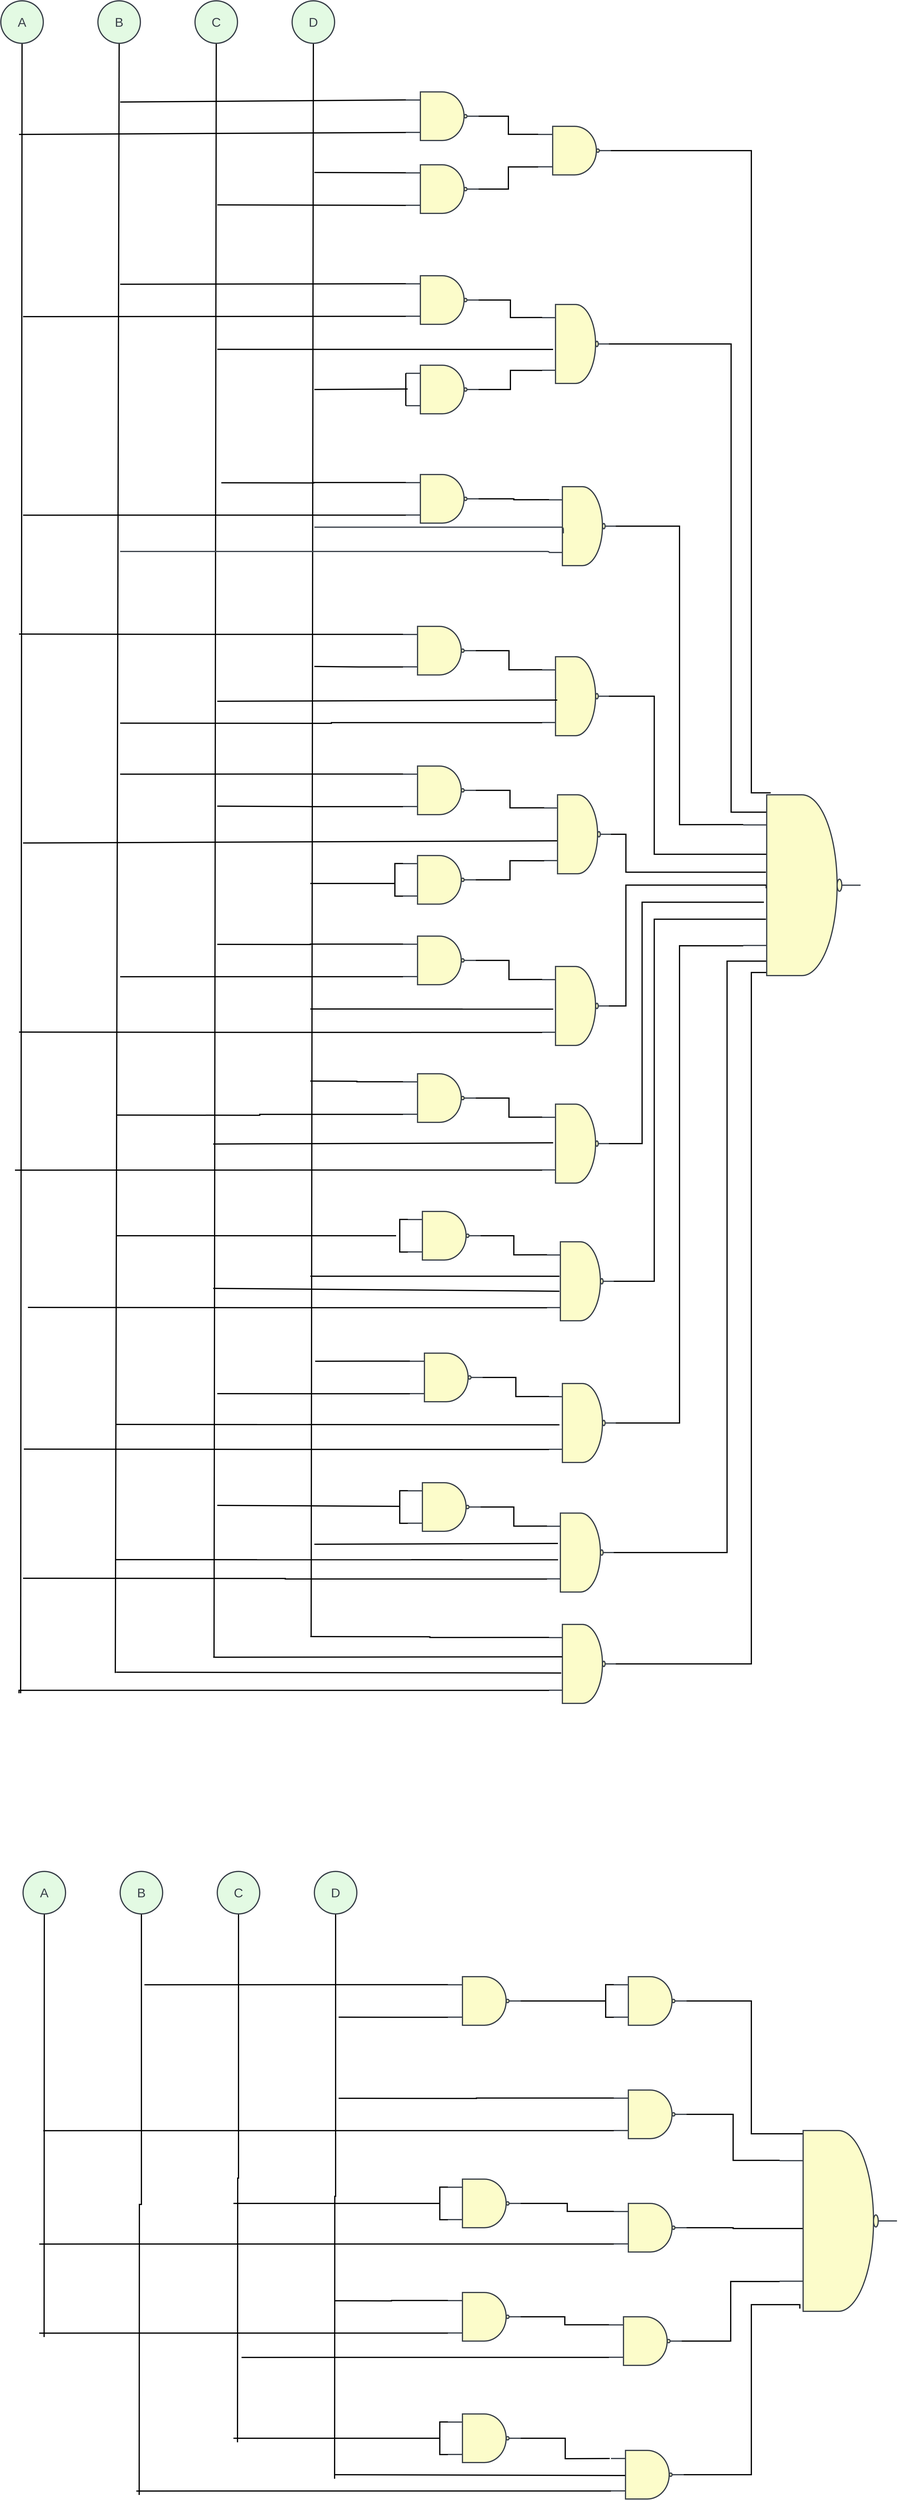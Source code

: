 <mxfile version="15.8.7" type="device"><diagram id="cGWMPcCvVCVFB07zam2P" name="Page-1"><mxGraphModel dx="18293" dy="10157" grid="1" gridSize="10" guides="1" tooltips="1" connect="1" arrows="1" fold="1" page="1" pageScale="1" pageWidth="850" pageHeight="1100" math="0" shadow="0"><root><mxCell id="0"/><mxCell id="1" parent="0"/><mxCell id="6cFSaasrgSWWh0CWcM7G-61" style="edgeStyle=none;rounded=0;orthogonalLoop=1;jettySize=auto;html=1;exitX=0.5;exitY=1;exitDx=0;exitDy=0;fontSize=20;endArrow=none;endFill=0;endSize=6;strokeWidth=3;" parent="1" source="6cFSaasrgSWWh0CWcM7G-11" edge="1"><mxGeometry relative="1" as="geometry"><mxPoint x="-1796" y="6880" as="targetPoint"/></mxGeometry></mxCell><UserObject label="A" lucidchartObjectId="dgR-D0aTlWIa" id="6cFSaasrgSWWh0CWcM7G-11"><mxCell style="html=1;overflow=block;blockSpacing=1;whiteSpace=wrap;ellipse;whiteSpace=wrap;fontSize=31.7;fontColor=#3a414a;spacing=3.8;strokeColor=#3a414a;strokeOpacity=100;fillOpacity=100;rounded=1;absoluteArcSize=1;arcSize=9;fillColor=#e3fae3;strokeWidth=3;" parent="1" vertex="1"><mxGeometry x="-1845" y="2700" width="105" height="105" as="geometry"/></mxCell></UserObject><mxCell id="6cFSaasrgSWWh0CWcM7G-66" style="edgeStyle=none;rounded=0;orthogonalLoop=1;jettySize=auto;html=1;exitX=0.5;exitY=1;exitDx=0;exitDy=0;fontSize=20;endArrow=none;endFill=0;endSize=6;strokeWidth=3;" parent="1" source="6cFSaasrgSWWh0CWcM7G-12" edge="1"><mxGeometry relative="1" as="geometry"><mxPoint x="-1562" y="6830" as="targetPoint"/></mxGeometry></mxCell><UserObject label="B" lucidchartObjectId="dgR-.mfmkmak" id="6cFSaasrgSWWh0CWcM7G-12"><mxCell style="html=1;overflow=block;blockSpacing=1;whiteSpace=wrap;ellipse;whiteSpace=wrap;fontSize=31.7;fontColor=#3a414a;spacing=3.8;strokeColor=#3a414a;strokeOpacity=100;fillOpacity=100;rounded=1;absoluteArcSize=1;arcSize=9;fillColor=#e3fae3;strokeWidth=3;" parent="1" vertex="1"><mxGeometry x="-1605" y="2700" width="105" height="105" as="geometry"/></mxCell></UserObject><mxCell id="6cFSaasrgSWWh0CWcM7G-67" style="edgeStyle=none;rounded=0;orthogonalLoop=1;jettySize=auto;html=1;exitX=0.5;exitY=1;exitDx=0;exitDy=0;fontSize=20;endArrow=none;endFill=0;endSize=6;strokeWidth=3;" parent="1" source="6cFSaasrgSWWh0CWcM7G-13" edge="1"><mxGeometry relative="1" as="geometry"><mxPoint x="-1318" y="6790" as="targetPoint"/></mxGeometry></mxCell><UserObject label="C" lucidchartObjectId="dgR-y8NTvgRZ" id="6cFSaasrgSWWh0CWcM7G-13"><mxCell style="html=1;overflow=block;blockSpacing=1;whiteSpace=wrap;ellipse;whiteSpace=wrap;fontSize=31.7;fontColor=#3a414a;spacing=3.8;strokeColor=#3a414a;strokeOpacity=100;fillOpacity=100;rounded=1;absoluteArcSize=1;arcSize=9;fillColor=#e3fae3;strokeWidth=3;" parent="1" vertex="1"><mxGeometry x="-1365" y="2700" width="105" height="105" as="geometry"/></mxCell></UserObject><mxCell id="6cFSaasrgSWWh0CWcM7G-68" style="edgeStyle=none;rounded=0;orthogonalLoop=1;jettySize=auto;html=1;exitX=0.5;exitY=1;exitDx=0;exitDy=0;fontSize=20;endArrow=none;endFill=0;endSize=6;strokeWidth=3;" parent="1" source="6cFSaasrgSWWh0CWcM7G-14" edge="1"><mxGeometry relative="1" as="geometry"><mxPoint x="-1078" y="6740" as="targetPoint"/></mxGeometry></mxCell><UserObject label="D" lucidchartObjectId="ngR-p4D_J6ot" id="6cFSaasrgSWWh0CWcM7G-14"><mxCell style="html=1;overflow=block;blockSpacing=1;whiteSpace=wrap;ellipse;whiteSpace=wrap;fontSize=31.7;fontColor=#3a414a;spacing=3.8;strokeColor=#3a414a;strokeOpacity=100;fillOpacity=100;rounded=1;absoluteArcSize=1;arcSize=9;fillColor=#e3fae3;strokeWidth=3;" parent="1" vertex="1"><mxGeometry x="-1125" y="2700" width="105" height="105" as="geometry"/></mxCell></UserObject><mxCell id="6cFSaasrgSWWh0CWcM7G-71" style="edgeStyle=none;rounded=0;orthogonalLoop=1;jettySize=auto;html=1;exitX=0;exitY=0.165;exitDx=0;exitDy=0;exitPerimeter=0;fontSize=20;endArrow=none;endFill=0;endSize=6;strokeWidth=3;" parent="1" source="6cFSaasrgSWWh0CWcM7G-15" edge="1"><mxGeometry relative="1" as="geometry"><mxPoint x="-1550" y="2950" as="targetPoint"/></mxGeometry></mxCell><mxCell id="6cFSaasrgSWWh0CWcM7G-72" style="edgeStyle=none;rounded=0;orthogonalLoop=1;jettySize=auto;html=1;exitX=0;exitY=0.835;exitDx=0;exitDy=0;exitPerimeter=0;fontSize=20;endArrow=none;endFill=0;endSize=6;strokeWidth=3;" parent="1" source="6cFSaasrgSWWh0CWcM7G-15" edge="1"><mxGeometry relative="1" as="geometry"><mxPoint x="-1800" y="3030" as="targetPoint"/></mxGeometry></mxCell><mxCell id="6cFSaasrgSWWh0CWcM7G-83" style="edgeStyle=orthogonalEdgeStyle;rounded=0;orthogonalLoop=1;jettySize=auto;html=1;exitX=1;exitY=0.5;exitDx=0;exitDy=0;exitPerimeter=0;entryX=0;entryY=0.165;entryDx=0;entryDy=0;entryPerimeter=0;fontSize=20;endArrow=none;endFill=0;endSize=6;strokeWidth=3;" parent="1" source="6cFSaasrgSWWh0CWcM7G-15" target="6cFSaasrgSWWh0CWcM7G-21" edge="1"><mxGeometry relative="1" as="geometry"/></mxCell><UserObject label="" lucidchartObjectId="BgR-b9IikS36" id="6cFSaasrgSWWh0CWcM7G-15"><mxCell style="html=1;overflow=block;blockSpacing=1;whiteSpace=wrap;shape=mxgraph.electrical.logic_gates.nand;whiteSpace=wrap;fontSize=13;spacing=0;strokeColor=#3a414a;strokeOpacity=100;fillOpacity=100;rounded=1;absoluteArcSize=1;arcSize=9;fillColor=#fcfcca;strokeWidth=3;" parent="1" vertex="1"><mxGeometry x="-844" y="2925" width="180" height="120" as="geometry"/></mxCell></UserObject><mxCell id="6cFSaasrgSWWh0CWcM7G-73" style="edgeStyle=none;rounded=0;orthogonalLoop=1;jettySize=auto;html=1;exitX=0;exitY=0.165;exitDx=0;exitDy=0;exitPerimeter=0;fontSize=20;endArrow=none;endFill=0;endSize=6;strokeWidth=3;" parent="1" source="6cFSaasrgSWWh0CWcM7G-18" edge="1"><mxGeometry relative="1" as="geometry"><mxPoint x="-1070" y="3124" as="targetPoint"/></mxGeometry></mxCell><mxCell id="6cFSaasrgSWWh0CWcM7G-74" style="edgeStyle=none;rounded=0;orthogonalLoop=1;jettySize=auto;html=1;exitX=0;exitY=0.835;exitDx=0;exitDy=0;exitPerimeter=0;fontSize=20;endArrow=none;endFill=0;endSize=6;strokeWidth=3;" parent="1" source="6cFSaasrgSWWh0CWcM7G-18" edge="1"><mxGeometry relative="1" as="geometry"><mxPoint x="-1310" y="3204" as="targetPoint"/></mxGeometry></mxCell><mxCell id="6cFSaasrgSWWh0CWcM7G-84" style="edgeStyle=orthogonalEdgeStyle;rounded=0;orthogonalLoop=1;jettySize=auto;html=1;exitX=1;exitY=0.5;exitDx=0;exitDy=0;exitPerimeter=0;entryX=0;entryY=0.835;entryDx=0;entryDy=0;entryPerimeter=0;fontSize=20;endArrow=none;endFill=0;endSize=6;strokeWidth=3;" parent="1" source="6cFSaasrgSWWh0CWcM7G-18" target="6cFSaasrgSWWh0CWcM7G-21" edge="1"><mxGeometry relative="1" as="geometry"/></mxCell><UserObject label="" lucidchartObjectId="ihR-xacNRgGB" id="6cFSaasrgSWWh0CWcM7G-18"><mxCell style="html=1;overflow=block;blockSpacing=1;whiteSpace=wrap;shape=mxgraph.electrical.logic_gates.nand;whiteSpace=wrap;fontSize=13;spacing=0;strokeColor=#3a414a;strokeOpacity=100;fillOpacity=100;rounded=1;absoluteArcSize=1;arcSize=9;fillColor=#fcfcca;strokeWidth=3;" parent="1" vertex="1"><mxGeometry x="-844" y="3105" width="180" height="120" as="geometry"/></mxCell></UserObject><mxCell id="6cFSaasrgSWWh0CWcM7G-162" style="edgeStyle=orthogonalEdgeStyle;rounded=0;orthogonalLoop=1;jettySize=auto;html=1;exitX=1;exitY=0.5;exitDx=0;exitDy=0;exitPerimeter=0;entryX=0.234;entryY=-0.011;entryDx=0;entryDy=0;entryPerimeter=0;fontSize=20;endArrow=none;endFill=0;endSize=6;strokeWidth=3;" parent="1" source="6cFSaasrgSWWh0CWcM7G-21" target="6cFSaasrgSWWh0CWcM7G-154" edge="1"><mxGeometry relative="1" as="geometry"><Array as="points"><mxPoint x="10" y="3070"/><mxPoint x="10" y="4656"/></Array></mxGeometry></mxCell><UserObject label="" lucidchartObjectId="HhR-nv3CN4Pf" id="6cFSaasrgSWWh0CWcM7G-21"><mxCell style="html=1;overflow=block;blockSpacing=1;whiteSpace=wrap;shape=mxgraph.electrical.logic_gates.nand;whiteSpace=wrap;fontSize=13;spacing=0;strokeColor=#3a414a;strokeOpacity=100;fillOpacity=100;rounded=1;absoluteArcSize=1;arcSize=9;fillColor=#fcfcca;strokeWidth=3;" parent="1" vertex="1"><mxGeometry x="-517" y="3010" width="180" height="120" as="geometry"/></mxCell></UserObject><mxCell id="6cFSaasrgSWWh0CWcM7G-163" style="edgeStyle=orthogonalEdgeStyle;rounded=0;orthogonalLoop=1;jettySize=auto;html=1;exitX=1;exitY=0.5;exitDx=0;exitDy=0;exitPerimeter=0;entryX=0.207;entryY=0.096;entryDx=0;entryDy=0;entryPerimeter=0;fontSize=20;endArrow=none;endFill=0;endSize=6;strokeWidth=3;" parent="1" source="6cFSaasrgSWWh0CWcM7G-24" target="6cFSaasrgSWWh0CWcM7G-154" edge="1"><mxGeometry relative="1" as="geometry"><Array as="points"><mxPoint x="-40" y="3548"/><mxPoint x="-40" y="4704"/></Array></mxGeometry></mxCell><UserObject label="" lucidchartObjectId="yiR--j1zv9QN" id="6cFSaasrgSWWh0CWcM7G-24"><mxCell style="html=1;overflow=block;blockSpacing=1;whiteSpace=wrap;shape=mxgraph.electrical.logic_gates.nand;whiteSpace=wrap;fontSize=13;spacing=0;strokeColor=#3a414a;strokeOpacity=100;fillOpacity=100;rounded=1;absoluteArcSize=1;arcSize=9;fillColor=#fcfcca;strokeWidth=3;" parent="1" vertex="1"><mxGeometry x="-507" y="3450" width="165" height="195" as="geometry"/></mxCell></UserObject><mxCell id="6cFSaasrgSWWh0CWcM7G-75" style="edgeStyle=none;rounded=0;orthogonalLoop=1;jettySize=auto;html=1;exitX=0;exitY=0.165;exitDx=0;exitDy=0;exitPerimeter=0;fontSize=20;endArrow=none;endFill=0;endSize=6;strokeWidth=3;" parent="1" source="6cFSaasrgSWWh0CWcM7G-25" edge="1"><mxGeometry relative="1" as="geometry"><mxPoint x="-1550" y="3400" as="targetPoint"/></mxGeometry></mxCell><mxCell id="6cFSaasrgSWWh0CWcM7G-76" style="edgeStyle=none;rounded=0;orthogonalLoop=1;jettySize=auto;html=1;exitX=0;exitY=0.835;exitDx=0;exitDy=0;exitPerimeter=0;fontSize=20;endArrow=none;endFill=0;endSize=6;strokeWidth=3;" parent="1" source="6cFSaasrgSWWh0CWcM7G-25" edge="1"><mxGeometry relative="1" as="geometry"><mxPoint x="-1790" y="3480" as="targetPoint"/></mxGeometry></mxCell><mxCell id="6cFSaasrgSWWh0CWcM7G-79" style="edgeStyle=orthogonalEdgeStyle;rounded=0;orthogonalLoop=1;jettySize=auto;html=1;exitX=1;exitY=0.5;exitDx=0;exitDy=0;exitPerimeter=0;entryX=0;entryY=0.165;entryDx=0;entryDy=0;entryPerimeter=0;fontSize=20;endArrow=none;endFill=0;endSize=6;strokeWidth=3;" parent="1" source="6cFSaasrgSWWh0CWcM7G-25" target="6cFSaasrgSWWh0CWcM7G-24" edge="1"><mxGeometry relative="1" as="geometry"/></mxCell><UserObject label="" lucidchartObjectId=".iR-Qwi7~Qpd" id="6cFSaasrgSWWh0CWcM7G-25"><mxCell style="html=1;overflow=block;blockSpacing=1;whiteSpace=wrap;shape=mxgraph.electrical.logic_gates.nand;whiteSpace=wrap;fontSize=13;spacing=0;strokeColor=#3a414a;strokeOpacity=100;fillOpacity=100;rounded=1;absoluteArcSize=1;arcSize=9;fillColor=#fcfcca;strokeWidth=3;" parent="1" vertex="1"><mxGeometry x="-844" y="3379" width="180" height="120" as="geometry"/></mxCell></UserObject><mxCell id="6cFSaasrgSWWh0CWcM7G-80" style="edgeStyle=orthogonalEdgeStyle;rounded=0;orthogonalLoop=1;jettySize=auto;html=1;exitX=1;exitY=0.5;exitDx=0;exitDy=0;exitPerimeter=0;entryX=0;entryY=0.835;entryDx=0;entryDy=0;entryPerimeter=0;fontSize=20;endArrow=none;endFill=0;endSize=6;strokeWidth=3;" parent="1" source="6cFSaasrgSWWh0CWcM7G-28" target="6cFSaasrgSWWh0CWcM7G-24" edge="1"><mxGeometry relative="1" as="geometry"/></mxCell><UserObject label="" lucidchartObjectId="pjR-BMHXeLHq" id="6cFSaasrgSWWh0CWcM7G-28"><mxCell style="html=1;overflow=block;blockSpacing=1;whiteSpace=wrap;shape=mxgraph.electrical.logic_gates.nand;whiteSpace=wrap;fontSize=13;spacing=0;strokeColor=#3a414a;strokeOpacity=100;fillOpacity=100;rounded=1;absoluteArcSize=1;arcSize=9;fillColor=#fcfcca;strokeWidth=3;" parent="1" vertex="1"><mxGeometry x="-844" y="3600" width="180" height="120" as="geometry"/></mxCell></UserObject><mxCell id="6cFSaasrgSWWh0CWcM7G-85" style="edgeStyle=orthogonalEdgeStyle;rounded=0;orthogonalLoop=1;jettySize=auto;html=1;exitX=1;exitY=0.5;exitDx=0;exitDy=0;exitPerimeter=0;entryX=0;entryY=0.165;entryDx=0;entryDy=0;entryPerimeter=0;fontSize=20;endArrow=none;endFill=0;endSize=6;strokeWidth=3;" parent="1" source="6cFSaasrgSWWh0CWcM7G-34" target="6cFSaasrgSWWh0CWcM7G-37" edge="1"><mxGeometry relative="1" as="geometry"/></mxCell><mxCell id="6cFSaasrgSWWh0CWcM7G-87" style="edgeStyle=orthogonalEdgeStyle;rounded=0;orthogonalLoop=1;jettySize=auto;html=1;exitX=0;exitY=0.165;exitDx=0;exitDy=0;exitPerimeter=0;fontSize=20;endArrow=none;endFill=0;endSize=6;strokeWidth=3;" parent="1" source="6cFSaasrgSWWh0CWcM7G-34" edge="1"><mxGeometry relative="1" as="geometry"><mxPoint x="-1300" y="3890.333" as="targetPoint"/></mxGeometry></mxCell><mxCell id="6cFSaasrgSWWh0CWcM7G-88" style="edgeStyle=orthogonalEdgeStyle;rounded=0;orthogonalLoop=1;jettySize=auto;html=1;exitX=0;exitY=0.835;exitDx=0;exitDy=0;exitPerimeter=0;fontSize=20;endArrow=none;endFill=0;endSize=6;strokeWidth=3;" parent="1" source="6cFSaasrgSWWh0CWcM7G-34" edge="1"><mxGeometry relative="1" as="geometry"><mxPoint x="-1790" y="3970.333" as="targetPoint"/></mxGeometry></mxCell><UserObject label="" lucidchartObjectId="OlR-9CuXg79R" id="6cFSaasrgSWWh0CWcM7G-34"><mxCell style="html=1;overflow=block;blockSpacing=1;whiteSpace=wrap;shape=mxgraph.electrical.logic_gates.nand;whiteSpace=wrap;fontSize=13;spacing=0;strokeColor=#3a414a;strokeOpacity=100;fillOpacity=100;rounded=1;absoluteArcSize=1;arcSize=9;fillColor=#fcfcca;strokeWidth=3;" parent="1" vertex="1"><mxGeometry x="-844" y="3870" width="180" height="120" as="geometry"/></mxCell></UserObject><mxCell id="6cFSaasrgSWWh0CWcM7G-166" style="edgeStyle=orthogonalEdgeStyle;rounded=0;orthogonalLoop=1;jettySize=auto;html=1;exitX=1;exitY=0.5;exitDx=0;exitDy=0;exitPerimeter=0;entryX=0;entryY=0.165;entryDx=0;entryDy=0;entryPerimeter=0;fontSize=20;endArrow=none;endFill=0;endSize=6;strokeWidth=3;" parent="1" source="6cFSaasrgSWWh0CWcM7G-37" target="6cFSaasrgSWWh0CWcM7G-154" edge="1"><mxGeometry relative="1" as="geometry"/></mxCell><UserObject label="" lucidchartObjectId="smR-tP_C7vM-" id="6cFSaasrgSWWh0CWcM7G-37"><mxCell style="html=1;overflow=block;blockSpacing=1;whiteSpace=wrap;shape=mxgraph.electrical.logic_gates.nand;whiteSpace=wrap;fontSize=13;spacing=0;strokeColor=#3a414a;strokeOpacity=100;fillOpacity=100;rounded=1;absoluteArcSize=1;arcSize=9;fillColor=#fcfcca;strokeWidth=3;" parent="1" vertex="1"><mxGeometry x="-490" y="3900" width="165" height="195" as="geometry"/></mxCell></UserObject><UserObject label="" lucidchartObjectId="VmR-4HSDiWt-" id="6cFSaasrgSWWh0CWcM7G-40"><mxCell style="html=1;jettySize=18;whiteSpace=wrap;fontSize=13;strokeColor=#3a414a;strokeOpacity=100;strokeWidth=3;rounded=1;arcSize=12;edgeStyle=orthogonalEdgeStyle;startArrow=none;;endArrow=none;;exitX=0.214;exitY=0.591;exitPerimeter=0;exitDx=0;exitDy=0;" parent="1" source="6cFSaasrgSWWh0CWcM7G-37" edge="1"><mxGeometry width="100" height="100" relative="1" as="geometry"><Array as="points"><mxPoint x="-750" y="4000"/><mxPoint x="-750" y="4000"/></Array><mxPoint x="-1070" y="4000" as="targetPoint"/></mxGeometry></mxCell></UserObject><UserObject label="" lucidchartObjectId="fnR-qIXKersG" id="6cFSaasrgSWWh0CWcM7G-41"><mxCell style="html=1;jettySize=18;whiteSpace=wrap;fontSize=13;strokeColor=#3a414a;strokeOpacity=100;strokeWidth=3;rounded=1;arcSize=12;edgeStyle=orthogonalEdgeStyle;startArrow=none;;endArrow=none;;exitY=0.752;exitPerimeter=0;entryY=0.752;entryPerimeter=0;" parent="1" source="6cFSaasrgSWWh0CWcM7G-37" target="6cFSaasrgSWWh0CWcM7G-37" edge="1"><mxGeometry width="100" height="100" relative="1" as="geometry"><Array as="points"><mxPoint x="-473" y="4052" generated="1"/><mxPoint x="-473" y="4052" generated="1"/></Array></mxGeometry></mxCell></UserObject><mxCell id="6cFSaasrgSWWh0CWcM7G-93" style="edgeStyle=orthogonalEdgeStyle;rounded=0;orthogonalLoop=1;jettySize=auto;html=1;exitX=0;exitY=0.165;exitDx=0;exitDy=0;exitPerimeter=0;fontSize=20;endArrow=none;endFill=0;endSize=6;strokeWidth=3;" parent="1" source="6cFSaasrgSWWh0CWcM7G-42" edge="1"><mxGeometry relative="1" as="geometry"><mxPoint x="-1800" y="4264" as="targetPoint"/></mxGeometry></mxCell><mxCell id="6cFSaasrgSWWh0CWcM7G-94" style="edgeStyle=orthogonalEdgeStyle;rounded=0;orthogonalLoop=1;jettySize=auto;html=1;exitX=0;exitY=0.835;exitDx=0;exitDy=0;exitPerimeter=0;fontSize=20;endArrow=none;endFill=0;endSize=6;strokeWidth=3;" parent="1" source="6cFSaasrgSWWh0CWcM7G-42" edge="1"><mxGeometry relative="1" as="geometry"><mxPoint x="-1070" y="4344" as="targetPoint"/></mxGeometry></mxCell><mxCell id="6cFSaasrgSWWh0CWcM7G-95" style="edgeStyle=orthogonalEdgeStyle;rounded=0;orthogonalLoop=1;jettySize=auto;html=1;exitX=1;exitY=0.5;exitDx=0;exitDy=0;exitPerimeter=0;entryX=0;entryY=0.165;entryDx=0;entryDy=0;entryPerimeter=0;fontSize=20;endArrow=none;endFill=0;endSize=6;strokeWidth=3;" parent="1" source="6cFSaasrgSWWh0CWcM7G-42" target="6cFSaasrgSWWh0CWcM7G-45" edge="1"><mxGeometry relative="1" as="geometry"/></mxCell><UserObject label="" lucidchartObjectId="YnR-Ag..~-UY" id="6cFSaasrgSWWh0CWcM7G-42"><mxCell style="html=1;overflow=block;blockSpacing=1;whiteSpace=wrap;shape=mxgraph.electrical.logic_gates.nand;whiteSpace=wrap;fontSize=13;spacing=0;strokeColor=#3a414a;strokeOpacity=100;fillOpacity=100;rounded=1;absoluteArcSize=1;arcSize=9;fillColor=#fcfcca;strokeWidth=3;" parent="1" vertex="1"><mxGeometry x="-851" y="4245" width="180" height="120" as="geometry"/></mxCell></UserObject><mxCell id="6cFSaasrgSWWh0CWcM7G-97" style="edgeStyle=orthogonalEdgeStyle;rounded=0;orthogonalLoop=1;jettySize=auto;html=1;exitX=0;exitY=0.835;exitDx=0;exitDy=0;exitPerimeter=0;fontSize=20;endArrow=none;endFill=0;endSize=6;strokeWidth=3;" parent="1" source="6cFSaasrgSWWh0CWcM7G-45" edge="1"><mxGeometry relative="1" as="geometry"><mxPoint x="-1550" y="4484" as="targetPoint"/></mxGeometry></mxCell><mxCell id="6cFSaasrgSWWh0CWcM7G-168" style="edgeStyle=orthogonalEdgeStyle;rounded=0;orthogonalLoop=1;jettySize=auto;html=1;exitX=1;exitY=0.5;exitDx=0;exitDy=0;exitPerimeter=0;entryX=0.207;entryY=0.329;entryDx=0;entryDy=0;entryPerimeter=0;fontSize=20;endArrow=none;endFill=0;endSize=6;strokeWidth=3;" parent="1" source="6cFSaasrgSWWh0CWcM7G-45" target="6cFSaasrgSWWh0CWcM7G-154" edge="1"><mxGeometry relative="1" as="geometry"><Array as="points"><mxPoint x="-230" y="4418"/><mxPoint x="-230" y="4808"/></Array></mxGeometry></mxCell><UserObject label="" lucidchartObjectId="YnR-k_pL8yGn" id="6cFSaasrgSWWh0CWcM7G-45"><mxCell style="html=1;overflow=block;blockSpacing=1;whiteSpace=wrap;shape=mxgraph.electrical.logic_gates.nand;whiteSpace=wrap;fontSize=13;spacing=0;strokeColor=#3a414a;strokeOpacity=100;fillOpacity=100;rounded=1;absoluteArcSize=1;arcSize=9;fillColor=#fcfcca;strokeWidth=3;" parent="1" vertex="1"><mxGeometry x="-507" y="4320" width="165" height="195" as="geometry"/></mxCell></UserObject><UserObject label="" lucidchartObjectId="YnR-zdqLSApq" id="6cFSaasrgSWWh0CWcM7G-49"><mxCell style="html=1;jettySize=18;whiteSpace=wrap;fontSize=13;strokeColor=#3a414a;strokeOpacity=100;strokeWidth=3;rounded=1;arcSize=12;edgeStyle=orthogonalEdgeStyle;startArrow=none;;endArrow=none;;exitY=0.752;exitPerimeter=0;entryY=0.752;entryPerimeter=0;" parent="1" source="6cFSaasrgSWWh0CWcM7G-45" target="6cFSaasrgSWWh0CWcM7G-45" edge="1"><mxGeometry width="100" height="100" relative="1" as="geometry"><Array as="points"><mxPoint x="-480" y="4427" generated="1"/><mxPoint x="-480" y="4427" generated="1"/></Array></mxGeometry></mxCell></UserObject><mxCell id="6cFSaasrgSWWh0CWcM7G-171" style="edgeStyle=orthogonalEdgeStyle;rounded=0;orthogonalLoop=1;jettySize=auto;html=1;exitX=1;exitY=0.5;exitDx=0;exitDy=0;exitPerimeter=0;entryX=0.193;entryY=0.428;entryDx=0;entryDy=0;entryPerimeter=0;fontSize=20;endArrow=none;endFill=0;endSize=6;strokeWidth=3;" parent="1" source="6cFSaasrgSWWh0CWcM7G-50" target="6cFSaasrgSWWh0CWcM7G-154" edge="1"><mxGeometry relative="1" as="geometry"><Array as="points"><mxPoint x="-300" y="4758"/><mxPoint x="-300" y="4852"/></Array></mxGeometry></mxCell><UserObject label="" lucidchartObjectId="CoR-yJgXklG7" id="6cFSaasrgSWWh0CWcM7G-50"><mxCell style="html=1;overflow=block;blockSpacing=1;whiteSpace=wrap;shape=mxgraph.electrical.logic_gates.nand;whiteSpace=wrap;fontSize=13;spacing=0;strokeColor=#3a414a;strokeOpacity=100;fillOpacity=100;rounded=1;absoluteArcSize=1;arcSize=9;fillColor=#fcfcca;strokeWidth=3;" parent="1" vertex="1"><mxGeometry x="-502" y="4661" width="165" height="195" as="geometry"/></mxCell></UserObject><mxCell id="6cFSaasrgSWWh0CWcM7G-102" style="edgeStyle=orthogonalEdgeStyle;rounded=0;orthogonalLoop=1;jettySize=auto;html=1;exitX=0;exitY=0.165;exitDx=0;exitDy=0;exitPerimeter=0;fontSize=20;endArrow=none;endFill=0;endSize=6;strokeWidth=3;" parent="1" source="6cFSaasrgSWWh0CWcM7G-51" edge="1"><mxGeometry relative="1" as="geometry"><mxPoint x="-1550" y="4610" as="targetPoint"/></mxGeometry></mxCell><mxCell id="6cFSaasrgSWWh0CWcM7G-103" style="edgeStyle=orthogonalEdgeStyle;rounded=0;orthogonalLoop=1;jettySize=auto;html=1;exitX=0;exitY=0.835;exitDx=0;exitDy=0;exitPerimeter=0;fontSize=20;endArrow=none;endFill=0;endSize=6;strokeWidth=3;" parent="1" source="6cFSaasrgSWWh0CWcM7G-51" edge="1"><mxGeometry relative="1" as="geometry"><mxPoint x="-1310" y="4689" as="targetPoint"/></mxGeometry></mxCell><mxCell id="6cFSaasrgSWWh0CWcM7G-108" style="edgeStyle=orthogonalEdgeStyle;rounded=0;orthogonalLoop=1;jettySize=auto;html=1;exitX=1;exitY=0.5;exitDx=0;exitDy=0;exitPerimeter=0;entryX=0;entryY=0.165;entryDx=0;entryDy=0;entryPerimeter=0;fontSize=20;endArrow=none;endFill=0;endSize=6;strokeWidth=3;" parent="1" source="6cFSaasrgSWWh0CWcM7G-51" target="6cFSaasrgSWWh0CWcM7G-50" edge="1"><mxGeometry relative="1" as="geometry"/></mxCell><UserObject label="" lucidchartObjectId="CoR-SnZ3tEdR" id="6cFSaasrgSWWh0CWcM7G-51"><mxCell style="html=1;overflow=block;blockSpacing=1;whiteSpace=wrap;shape=mxgraph.electrical.logic_gates.nand;whiteSpace=wrap;fontSize=13;spacing=0;strokeColor=#3a414a;strokeOpacity=100;fillOpacity=100;rounded=1;absoluteArcSize=1;arcSize=9;fillColor=#fcfcca;strokeWidth=3;" parent="1" vertex="1"><mxGeometry x="-851" y="4590" width="180" height="120" as="geometry"/></mxCell></UserObject><mxCell id="6cFSaasrgSWWh0CWcM7G-109" style="edgeStyle=orthogonalEdgeStyle;rounded=0;orthogonalLoop=1;jettySize=auto;html=1;exitX=1;exitY=0.5;exitDx=0;exitDy=0;exitPerimeter=0;entryX=0;entryY=0.835;entryDx=0;entryDy=0;entryPerimeter=0;fontSize=20;endArrow=none;endFill=0;endSize=6;strokeWidth=3;" parent="1" source="6cFSaasrgSWWh0CWcM7G-54" target="6cFSaasrgSWWh0CWcM7G-50" edge="1"><mxGeometry relative="1" as="geometry"/></mxCell><UserObject label="" lucidchartObjectId="CoR-QvHtC-9B" id="6cFSaasrgSWWh0CWcM7G-54"><mxCell style="html=1;overflow=block;blockSpacing=1;whiteSpace=wrap;shape=mxgraph.electrical.logic_gates.nand;whiteSpace=wrap;fontSize=13;spacing=0;strokeColor=#3a414a;strokeOpacity=100;fillOpacity=100;rounded=1;absoluteArcSize=1;arcSize=9;fillColor=#fcfcca;strokeWidth=3;" parent="1" vertex="1"><mxGeometry x="-851" y="4811" width="180" height="120" as="geometry"/></mxCell></UserObject><mxCell id="6cFSaasrgSWWh0CWcM7G-77" style="edgeStyle=none;rounded=0;orthogonalLoop=1;jettySize=auto;html=1;exitX=0;exitY=0.835;exitDx=0;exitDy=0;exitPerimeter=0;entryX=0;entryY=0.165;entryDx=0;entryDy=0;entryPerimeter=0;fontSize=20;endArrow=none;endFill=0;endSize=6;strokeWidth=3;" parent="1" source="6cFSaasrgSWWh0CWcM7G-28" target="6cFSaasrgSWWh0CWcM7G-28" edge="1"><mxGeometry relative="1" as="geometry"/></mxCell><mxCell id="6cFSaasrgSWWh0CWcM7G-78" style="edgeStyle=none;rounded=0;orthogonalLoop=1;jettySize=auto;html=1;exitX=0;exitY=0.835;exitDx=0;exitDy=0;exitPerimeter=0;fontSize=20;endArrow=none;endFill=0;endSize=6;strokeWidth=3;" parent="1" edge="1"><mxGeometry relative="1" as="geometry"><mxPoint x="-1070" y="3660" as="targetPoint"/><mxPoint x="-839.5" y="3658.75" as="sourcePoint"/></mxGeometry></mxCell><mxCell id="6cFSaasrgSWWh0CWcM7G-82" style="edgeStyle=none;rounded=0;orthogonalLoop=1;jettySize=auto;html=1;fontSize=20;endArrow=none;endFill=0;endSize=6;strokeWidth=3;" parent="1" edge="1"><mxGeometry relative="1" as="geometry"><mxPoint x="-1310" y="3560.8" as="targetPoint"/><mxPoint x="-480" y="3561" as="sourcePoint"/></mxGeometry></mxCell><UserObject label="" lucidchartObjectId="OlR-TUC-w~bv" id="6cFSaasrgSWWh0CWcM7G-86"><mxCell style="html=1;jettySize=18;whiteSpace=wrap;fontSize=13;strokeColor=#3a414a;strokeOpacity=100;strokeWidth=3;rounded=1;arcSize=12;edgeStyle=orthogonalEdgeStyle;startArrow=none;;endArrow=none;;exitX=0;exitY=0.835;exitPerimeter=0;exitDx=0;exitDy=0;" parent="1" source="6cFSaasrgSWWh0CWcM7G-37" edge="1"><mxGeometry width="100" height="100" relative="1" as="geometry"><Array as="points"><mxPoint x="-490" y="4060"/></Array><mxPoint x="-1550" y="4060.0" as="targetPoint"/><mxPoint x="-594" y="4060.0" as="sourcePoint"/></mxGeometry></mxCell></UserObject><mxCell id="6cFSaasrgSWWh0CWcM7G-91" style="edgeStyle=orthogonalEdgeStyle;rounded=0;orthogonalLoop=1;jettySize=auto;html=1;exitX=0;exitY=0.165;exitDx=0;exitDy=0;exitPerimeter=0;entryX=0;entryY=0.835;entryDx=0;entryDy=0;entryPerimeter=0;fontSize=20;endArrow=none;endFill=0;endSize=6;strokeWidth=3;" parent="1" source="6cFSaasrgSWWh0CWcM7G-54" target="6cFSaasrgSWWh0CWcM7G-54" edge="1"><mxGeometry relative="1" as="geometry"><Array as="points"><mxPoint x="-871" y="4831"/><mxPoint x="-871" y="4911"/></Array></mxGeometry></mxCell><mxCell id="6cFSaasrgSWWh0CWcM7G-101" value="" style="endArrow=none;html=1;rounded=0;fontSize=20;endSize=6;strokeWidth=3;entryX=0.226;entryY=0.549;entryDx=0;entryDy=0;entryPerimeter=0;" parent="1" target="6cFSaasrgSWWh0CWcM7G-45" edge="1"><mxGeometry width="50" height="50" relative="1" as="geometry"><mxPoint x="-1310" y="4430" as="sourcePoint"/><mxPoint x="-1320" y="4410" as="targetPoint"/></mxGeometry></mxCell><mxCell id="6cFSaasrgSWWh0CWcM7G-104" value="" style="endArrow=none;html=1;rounded=0;fontSize=20;endSize=6;strokeWidth=3;" parent="1" edge="1"><mxGeometry width="50" height="50" relative="1" as="geometry"><mxPoint x="-1080" y="4880" as="sourcePoint"/><mxPoint x="-870" y="4880" as="targetPoint"/></mxGeometry></mxCell><mxCell id="6cFSaasrgSWWh0CWcM7G-107" value="" style="endArrow=none;html=1;rounded=0;fontSize=20;endSize=6;strokeWidth=3;entryX=0.192;entryY=0.583;entryDx=0;entryDy=0;entryPerimeter=0;" parent="1" target="6cFSaasrgSWWh0CWcM7G-50" edge="1"><mxGeometry width="50" height="50" relative="1" as="geometry"><mxPoint x="-1790" y="4780" as="sourcePoint"/><mxPoint x="-510" y="4730" as="targetPoint"/></mxGeometry></mxCell><mxCell id="6cFSaasrgSWWh0CWcM7G-110" style="edgeStyle=orthogonalEdgeStyle;rounded=0;orthogonalLoop=1;jettySize=auto;html=1;exitX=1;exitY=0.5;exitDx=0;exitDy=0;exitPerimeter=0;entryX=0;entryY=0.165;entryDx=0;entryDy=0;entryPerimeter=0;fontSize=20;endArrow=none;endFill=0;endSize=6;strokeWidth=3;" parent="1" source="6cFSaasrgSWWh0CWcM7G-111" target="6cFSaasrgSWWh0CWcM7G-112" edge="1"><mxGeometry relative="1" as="geometry"/></mxCell><mxCell id="6cFSaasrgSWWh0CWcM7G-114" style="edgeStyle=orthogonalEdgeStyle;rounded=0;orthogonalLoop=1;jettySize=auto;html=1;exitX=0;exitY=0.165;exitDx=0;exitDy=0;exitPerimeter=0;fontSize=20;endArrow=none;endFill=0;endSize=6;strokeWidth=3;" parent="1" source="6cFSaasrgSWWh0CWcM7G-111" edge="1"><mxGeometry relative="1" as="geometry"><mxPoint x="-1310" y="5030.333" as="targetPoint"/></mxGeometry></mxCell><mxCell id="6cFSaasrgSWWh0CWcM7G-115" style="edgeStyle=orthogonalEdgeStyle;rounded=0;orthogonalLoop=1;jettySize=auto;html=1;exitX=0;exitY=0.835;exitDx=0;exitDy=0;exitPerimeter=0;fontSize=20;endArrow=none;endFill=0;endSize=6;strokeWidth=3;" parent="1" source="6cFSaasrgSWWh0CWcM7G-111" edge="1"><mxGeometry relative="1" as="geometry"><mxPoint x="-1550" y="5110.333" as="targetPoint"/></mxGeometry></mxCell><UserObject label="" lucidchartObjectId="YnR-Ag..~-UY" id="6cFSaasrgSWWh0CWcM7G-111"><mxCell style="html=1;overflow=block;blockSpacing=1;whiteSpace=wrap;shape=mxgraph.electrical.logic_gates.nand;whiteSpace=wrap;fontSize=13;spacing=0;strokeColor=#3a414a;strokeOpacity=100;fillOpacity=100;rounded=1;absoluteArcSize=1;arcSize=9;fillColor=#fcfcca;strokeWidth=3;" parent="1" vertex="1"><mxGeometry x="-851" y="5010" width="180" height="120" as="geometry"/></mxCell></UserObject><mxCell id="6cFSaasrgSWWh0CWcM7G-116" style="edgeStyle=orthogonalEdgeStyle;rounded=0;orthogonalLoop=1;jettySize=auto;html=1;exitX=0;exitY=0.835;exitDx=0;exitDy=0;exitPerimeter=0;fontSize=20;endArrow=none;endFill=0;endSize=6;strokeWidth=3;" parent="1" source="6cFSaasrgSWWh0CWcM7G-112" edge="1"><mxGeometry relative="1" as="geometry"><mxPoint x="-1800" y="5247" as="targetPoint"/></mxGeometry></mxCell><mxCell id="6cFSaasrgSWWh0CWcM7G-170" style="edgeStyle=orthogonalEdgeStyle;rounded=0;orthogonalLoop=1;jettySize=auto;html=1;exitX=1;exitY=0.5;exitDx=0;exitDy=0;exitPerimeter=0;entryX=0.196;entryY=0.517;entryDx=0;entryDy=0;entryPerimeter=0;fontSize=20;endArrow=none;endFill=0;endSize=6;strokeWidth=3;" parent="1" source="6cFSaasrgSWWh0CWcM7G-112" target="6cFSaasrgSWWh0CWcM7G-154" edge="1"><mxGeometry relative="1" as="geometry"><Array as="points"><mxPoint x="-300" y="5182"/><mxPoint x="-300" y="4884"/><mxPoint x="47" y="4884"/></Array></mxGeometry></mxCell><UserObject label="" lucidchartObjectId="YnR-k_pL8yGn" id="6cFSaasrgSWWh0CWcM7G-112"><mxCell style="html=1;overflow=block;blockSpacing=1;whiteSpace=wrap;shape=mxgraph.electrical.logic_gates.nand;whiteSpace=wrap;fontSize=13;spacing=0;strokeColor=#3a414a;strokeOpacity=100;fillOpacity=100;rounded=1;absoluteArcSize=1;arcSize=9;fillColor=#fcfcca;strokeWidth=3;" parent="1" vertex="1"><mxGeometry x="-507" y="5085" width="165" height="195" as="geometry"/></mxCell></UserObject><UserObject label="" lucidchartObjectId="YnR-zdqLSApq" id="6cFSaasrgSWWh0CWcM7G-113"><mxCell style="html=1;jettySize=18;whiteSpace=wrap;fontSize=13;strokeColor=#3a414a;strokeOpacity=100;strokeWidth=3;rounded=1;arcSize=12;edgeStyle=orthogonalEdgeStyle;startArrow=none;;endArrow=none;;exitY=0.752;exitPerimeter=0;entryY=0.752;entryPerimeter=0;" parent="1" source="6cFSaasrgSWWh0CWcM7G-112" target="6cFSaasrgSWWh0CWcM7G-112" edge="1"><mxGeometry width="100" height="100" relative="1" as="geometry"><Array as="points"><mxPoint x="-480" y="5192" generated="1"/><mxPoint x="-480" y="5192" generated="1"/></Array></mxGeometry></mxCell></UserObject><mxCell id="6cFSaasrgSWWh0CWcM7G-118" value="" style="endArrow=none;html=1;rounded=0;fontSize=20;endSize=6;strokeWidth=3;entryX=0.166;entryY=0.54;entryDx=0;entryDy=0;entryPerimeter=0;" parent="1" target="6cFSaasrgSWWh0CWcM7G-112" edge="1"><mxGeometry width="50" height="50" relative="1" as="geometry"><mxPoint x="-1080" y="5190" as="sourcePoint"/><mxPoint x="-800" y="5190" as="targetPoint"/></mxGeometry></mxCell><mxCell id="6cFSaasrgSWWh0CWcM7G-119" style="edgeStyle=orthogonalEdgeStyle;rounded=0;orthogonalLoop=1;jettySize=auto;html=1;exitX=1;exitY=0.5;exitDx=0;exitDy=0;exitPerimeter=0;entryX=0;entryY=0.165;entryDx=0;entryDy=0;entryPerimeter=0;fontSize=20;endArrow=none;endFill=0;endSize=6;strokeWidth=3;" parent="1" source="6cFSaasrgSWWh0CWcM7G-120" target="6cFSaasrgSWWh0CWcM7G-121" edge="1"><mxGeometry relative="1" as="geometry"/></mxCell><UserObject label="" lucidchartObjectId="YnR-Ag..~-UY" id="6cFSaasrgSWWh0CWcM7G-120"><mxCell style="html=1;overflow=block;blockSpacing=1;whiteSpace=wrap;shape=mxgraph.electrical.logic_gates.nand;whiteSpace=wrap;fontSize=13;spacing=0;strokeColor=#3a414a;strokeOpacity=100;fillOpacity=100;rounded=1;absoluteArcSize=1;arcSize=9;fillColor=#fcfcca;strokeWidth=3;" parent="1" vertex="1"><mxGeometry x="-839" y="5690" width="180" height="120" as="geometry"/></mxCell></UserObject><mxCell id="6cFSaasrgSWWh0CWcM7G-126" style="edgeStyle=orthogonalEdgeStyle;rounded=0;orthogonalLoop=1;jettySize=auto;html=1;exitX=0;exitY=0.835;exitDx=0;exitDy=0;exitPerimeter=0;fontSize=20;endArrow=none;endFill=0;endSize=6;strokeWidth=3;" parent="1" source="6cFSaasrgSWWh0CWcM7G-121" edge="1"><mxGeometry relative="1" as="geometry"><mxPoint x="-1778" y="5927" as="targetPoint"/></mxGeometry></mxCell><mxCell id="6cFSaasrgSWWh0CWcM7G-169" style="edgeStyle=orthogonalEdgeStyle;rounded=0;orthogonalLoop=1;jettySize=auto;html=1;exitX=1;exitY=0.5;exitDx=0;exitDy=0;exitPerimeter=0;entryX=0.193;entryY=0.688;entryDx=0;entryDy=0;entryPerimeter=0;fontSize=20;endArrow=none;endFill=0;endSize=6;strokeWidth=3;" parent="1" source="6cFSaasrgSWWh0CWcM7G-121" target="6cFSaasrgSWWh0CWcM7G-154" edge="1"><mxGeometry relative="1" as="geometry"><Array as="points"><mxPoint x="-230" y="5863"/><mxPoint x="-230" y="4968"/></Array></mxGeometry></mxCell><UserObject label="" lucidchartObjectId="YnR-k_pL8yGn" id="6cFSaasrgSWWh0CWcM7G-121"><mxCell style="html=1;overflow=block;blockSpacing=1;whiteSpace=wrap;shape=mxgraph.electrical.logic_gates.nand;whiteSpace=wrap;fontSize=13;spacing=0;strokeColor=#3a414a;strokeOpacity=100;fillOpacity=100;rounded=1;absoluteArcSize=1;arcSize=9;fillColor=#fcfcca;strokeWidth=3;" parent="1" vertex="1"><mxGeometry x="-495" y="5765" width="165" height="195" as="geometry"/></mxCell></UserObject><UserObject label="" lucidchartObjectId="YnR-zdqLSApq" id="6cFSaasrgSWWh0CWcM7G-122"><mxCell style="html=1;jettySize=18;whiteSpace=wrap;fontSize=13;strokeColor=#3a414a;strokeOpacity=100;strokeWidth=3;rounded=1;arcSize=12;edgeStyle=orthogonalEdgeStyle;startArrow=none;;endArrow=none;;exitY=0.752;exitPerimeter=0;entryY=0.752;entryPerimeter=0;" parent="1" source="6cFSaasrgSWWh0CWcM7G-121" target="6cFSaasrgSWWh0CWcM7G-121" edge="1"><mxGeometry width="100" height="100" relative="1" as="geometry"><Array as="points"><mxPoint x="-468" y="5872" generated="1"/><mxPoint x="-468" y="5872" generated="1"/></Array></mxGeometry></mxCell></UserObject><mxCell id="6cFSaasrgSWWh0CWcM7G-124" style="edgeStyle=orthogonalEdgeStyle;rounded=0;orthogonalLoop=1;jettySize=auto;html=1;exitX=0;exitY=0.835;exitDx=0;exitDy=0;exitPerimeter=0;entryX=0;entryY=0.165;entryDx=0;entryDy=0;entryPerimeter=0;fontSize=20;endArrow=none;endFill=0;endSize=6;strokeWidth=3;" parent="1" source="6cFSaasrgSWWh0CWcM7G-120" target="6cFSaasrgSWWh0CWcM7G-120" edge="1"><mxGeometry relative="1" as="geometry"><Array as="points"><mxPoint x="-859" y="5790"/><mxPoint x="-859" y="5710"/></Array></mxGeometry></mxCell><mxCell id="6cFSaasrgSWWh0CWcM7G-125" value="" style="endArrow=none;html=1;rounded=0;fontSize=20;endSize=6;strokeWidth=3;" parent="1" edge="1"><mxGeometry width="50" height="50" relative="1" as="geometry"><mxPoint x="-1560" y="5750" as="sourcePoint"/><mxPoint x="-868" y="5750" as="targetPoint"/></mxGeometry></mxCell><mxCell id="6cFSaasrgSWWh0CWcM7G-128" value="" style="endArrow=none;html=1;rounded=0;fontSize=20;endSize=6;strokeWidth=3;entryX=0.186;entryY=0.626;entryDx=0;entryDy=0;entryPerimeter=0;" parent="1" target="6cFSaasrgSWWh0CWcM7G-121" edge="1"><mxGeometry width="50" height="50" relative="1" as="geometry"><mxPoint x="-1320" y="5880" as="sourcePoint"/><mxPoint x="-788" y="5850" as="targetPoint"/></mxGeometry></mxCell><mxCell id="6cFSaasrgSWWh0CWcM7G-129" value="" style="endArrow=none;html=1;rounded=0;fontSize=20;endSize=6;strokeWidth=3;entryX=0.186;entryY=0.626;entryDx=0;entryDy=0;entryPerimeter=0;" parent="1" edge="1"><mxGeometry width="50" height="50" relative="1" as="geometry"><mxPoint x="-1080" y="5850" as="sourcePoint"/><mxPoint x="-464.31" y="5850.07" as="targetPoint"/></mxGeometry></mxCell><mxCell id="6cFSaasrgSWWh0CWcM7G-130" style="edgeStyle=orthogonalEdgeStyle;rounded=0;orthogonalLoop=1;jettySize=auto;html=1;exitX=1;exitY=0.5;exitDx=0;exitDy=0;exitPerimeter=0;entryX=0;entryY=0.165;entryDx=0;entryDy=0;entryPerimeter=0;fontSize=20;endArrow=none;endFill=0;endSize=6;strokeWidth=3;" parent="1" source="6cFSaasrgSWWh0CWcM7G-131" target="6cFSaasrgSWWh0CWcM7G-132" edge="1"><mxGeometry relative="1" as="geometry"/></mxCell><mxCell id="6cFSaasrgSWWh0CWcM7G-135" style="edgeStyle=orthogonalEdgeStyle;rounded=0;orthogonalLoop=1;jettySize=auto;html=1;exitX=0;exitY=0.165;exitDx=0;exitDy=0;exitPerimeter=0;fontSize=20;endArrow=none;endFill=0;endSize=6;strokeWidth=3;" parent="1" source="6cFSaasrgSWWh0CWcM7G-131" edge="1"><mxGeometry relative="1" as="geometry"><mxPoint x="-1068" y="6060" as="targetPoint"/></mxGeometry></mxCell><mxCell id="6cFSaasrgSWWh0CWcM7G-136" style="edgeStyle=orthogonalEdgeStyle;rounded=0;orthogonalLoop=1;jettySize=auto;html=1;exitX=0;exitY=0.835;exitDx=0;exitDy=0;exitPerimeter=0;fontSize=20;endArrow=none;endFill=0;endSize=6;strokeWidth=3;" parent="1" source="6cFSaasrgSWWh0CWcM7G-131" edge="1"><mxGeometry relative="1" as="geometry"><mxPoint x="-1310" y="6140" as="targetPoint"/></mxGeometry></mxCell><UserObject label="" lucidchartObjectId="YnR-Ag..~-UY" id="6cFSaasrgSWWh0CWcM7G-131"><mxCell style="html=1;overflow=block;blockSpacing=1;whiteSpace=wrap;shape=mxgraph.electrical.logic_gates.nand;whiteSpace=wrap;fontSize=13;spacing=0;strokeColor=#3a414a;strokeOpacity=100;fillOpacity=100;rounded=1;absoluteArcSize=1;arcSize=9;fillColor=#fcfcca;strokeWidth=3;" parent="1" vertex="1"><mxGeometry x="-834" y="6040" width="180" height="120" as="geometry"/></mxCell></UserObject><mxCell id="6cFSaasrgSWWh0CWcM7G-137" style="edgeStyle=orthogonalEdgeStyle;rounded=0;orthogonalLoop=1;jettySize=auto;html=1;exitX=0;exitY=0.835;exitDx=0;exitDy=0;exitPerimeter=0;fontSize=20;endArrow=none;endFill=0;endSize=6;strokeWidth=3;" parent="1" source="6cFSaasrgSWWh0CWcM7G-132" edge="1"><mxGeometry relative="1" as="geometry"><mxPoint x="-1788" y="6277" as="targetPoint"/></mxGeometry></mxCell><mxCell id="6cFSaasrgSWWh0CWcM7G-167" style="edgeStyle=orthogonalEdgeStyle;rounded=0;orthogonalLoop=1;jettySize=auto;html=1;exitX=1;exitY=0.5;exitDx=0;exitDy=0;exitPerimeter=0;entryX=0;entryY=0.835;entryDx=0;entryDy=0;entryPerimeter=0;fontSize=20;endArrow=none;endFill=0;endSize=6;strokeWidth=3;" parent="1" source="6cFSaasrgSWWh0CWcM7G-132" target="6cFSaasrgSWWh0CWcM7G-154" edge="1"><mxGeometry relative="1" as="geometry"/></mxCell><UserObject label="" lucidchartObjectId="YnR-k_pL8yGn" id="6cFSaasrgSWWh0CWcM7G-132"><mxCell style="html=1;overflow=block;blockSpacing=1;whiteSpace=wrap;shape=mxgraph.electrical.logic_gates.nand;whiteSpace=wrap;fontSize=13;spacing=0;strokeColor=#3a414a;strokeOpacity=100;fillOpacity=100;rounded=1;absoluteArcSize=1;arcSize=9;fillColor=#fcfcca;strokeWidth=3;" parent="1" vertex="1"><mxGeometry x="-490" y="6115" width="165" height="195" as="geometry"/></mxCell></UserObject><UserObject label="" lucidchartObjectId="YnR-zdqLSApq" id="6cFSaasrgSWWh0CWcM7G-133"><mxCell style="html=1;jettySize=18;whiteSpace=wrap;fontSize=13;strokeColor=#3a414a;strokeOpacity=100;strokeWidth=3;rounded=1;arcSize=12;edgeStyle=orthogonalEdgeStyle;startArrow=none;;endArrow=none;;exitY=0.752;exitPerimeter=0;entryY=0.752;entryPerimeter=0;" parent="1" source="6cFSaasrgSWWh0CWcM7G-132" target="6cFSaasrgSWWh0CWcM7G-132" edge="1"><mxGeometry width="100" height="100" relative="1" as="geometry"><Array as="points"><mxPoint x="-463" y="6222" generated="1"/><mxPoint x="-463" y="6222" generated="1"/></Array></mxGeometry></mxCell></UserObject><mxCell id="6cFSaasrgSWWh0CWcM7G-138" value="" style="endArrow=none;html=1;rounded=0;fontSize=20;endSize=6;strokeWidth=3;entryX=0.156;entryY=0.523;entryDx=0;entryDy=0;entryPerimeter=0;" parent="1" target="6cFSaasrgSWWh0CWcM7G-132" edge="1"><mxGeometry width="50" height="50" relative="1" as="geometry"><mxPoint x="-1560" y="6216" as="sourcePoint"/><mxPoint x="-698" y="6210" as="targetPoint"/></mxGeometry></mxCell><mxCell id="6cFSaasrgSWWh0CWcM7G-139" style="edgeStyle=orthogonalEdgeStyle;rounded=0;orthogonalLoop=1;jettySize=auto;html=1;exitX=1;exitY=0.5;exitDx=0;exitDy=0;exitPerimeter=0;entryX=0;entryY=0.165;entryDx=0;entryDy=0;entryPerimeter=0;fontSize=20;endArrow=none;endFill=0;endSize=6;strokeWidth=3;" parent="1" source="6cFSaasrgSWWh0CWcM7G-140" target="6cFSaasrgSWWh0CWcM7G-141" edge="1"><mxGeometry relative="1" as="geometry"/></mxCell><UserObject label="" lucidchartObjectId="YnR-Ag..~-UY" id="6cFSaasrgSWWh0CWcM7G-140"><mxCell style="html=1;overflow=block;blockSpacing=1;whiteSpace=wrap;shape=mxgraph.electrical.logic_gates.nand;whiteSpace=wrap;fontSize=13;spacing=0;strokeColor=#3a414a;strokeOpacity=100;fillOpacity=100;rounded=1;absoluteArcSize=1;arcSize=9;fillColor=#fcfcca;strokeWidth=3;" parent="1" vertex="1"><mxGeometry x="-839" y="6360" width="180" height="120" as="geometry"/></mxCell></UserObject><mxCell id="6cFSaasrgSWWh0CWcM7G-145" style="edgeStyle=orthogonalEdgeStyle;rounded=0;orthogonalLoop=1;jettySize=auto;html=1;exitX=0;exitY=0.835;exitDx=0;exitDy=0;exitPerimeter=0;fontSize=20;endArrow=none;endFill=0;endSize=6;strokeWidth=3;" parent="1" source="6cFSaasrgSWWh0CWcM7G-141" edge="1"><mxGeometry relative="1" as="geometry"><mxPoint x="-1790" y="6596" as="targetPoint"/></mxGeometry></mxCell><mxCell id="6cFSaasrgSWWh0CWcM7G-165" style="edgeStyle=orthogonalEdgeStyle;rounded=0;orthogonalLoop=1;jettySize=auto;html=1;exitX=1;exitY=0.5;exitDx=0;exitDy=0;exitPerimeter=0;entryX=0.207;entryY=0.92;entryDx=0;entryDy=0;entryPerimeter=0;fontSize=20;endArrow=none;endFill=0;endSize=6;strokeWidth=3;" parent="1" source="6cFSaasrgSWWh0CWcM7G-141" target="6cFSaasrgSWWh0CWcM7G-154" edge="1"><mxGeometry relative="1" as="geometry"><Array as="points"><mxPoint x="-50" y="6533"/><mxPoint x="-50" y="5072"/></Array></mxGeometry></mxCell><UserObject label="" lucidchartObjectId="YnR-k_pL8yGn" id="6cFSaasrgSWWh0CWcM7G-141"><mxCell style="html=1;overflow=block;blockSpacing=1;whiteSpace=wrap;shape=mxgraph.electrical.logic_gates.nand;whiteSpace=wrap;fontSize=13;spacing=0;strokeColor=#3a414a;strokeOpacity=100;fillOpacity=100;rounded=1;absoluteArcSize=1;arcSize=9;fillColor=#fcfcca;strokeWidth=3;" parent="1" vertex="1"><mxGeometry x="-495" y="6435" width="165" height="195" as="geometry"/></mxCell></UserObject><UserObject label="" lucidchartObjectId="YnR-zdqLSApq" id="6cFSaasrgSWWh0CWcM7G-142"><mxCell style="html=1;jettySize=18;whiteSpace=wrap;fontSize=13;strokeColor=#3a414a;strokeOpacity=100;strokeWidth=3;rounded=1;arcSize=12;edgeStyle=orthogonalEdgeStyle;startArrow=none;;endArrow=none;;exitY=0.752;exitPerimeter=0;entryY=0.752;entryPerimeter=0;" parent="1" source="6cFSaasrgSWWh0CWcM7G-141" target="6cFSaasrgSWWh0CWcM7G-141" edge="1"><mxGeometry width="100" height="100" relative="1" as="geometry"><Array as="points"><mxPoint x="-468" y="6542" generated="1"/><mxPoint x="-468" y="6542" generated="1"/></Array></mxGeometry></mxCell></UserObject><mxCell id="6cFSaasrgSWWh0CWcM7G-143" style="edgeStyle=orthogonalEdgeStyle;rounded=0;orthogonalLoop=1;jettySize=auto;html=1;exitX=0;exitY=0.835;exitDx=0;exitDy=0;exitPerimeter=0;entryX=0;entryY=0.165;entryDx=0;entryDy=0;entryPerimeter=0;fontSize=20;endArrow=none;endFill=0;endSize=6;strokeWidth=3;" parent="1" source="6cFSaasrgSWWh0CWcM7G-140" target="6cFSaasrgSWWh0CWcM7G-140" edge="1"><mxGeometry relative="1" as="geometry"><Array as="points"><mxPoint x="-859" y="6460"/><mxPoint x="-859" y="6380"/></Array></mxGeometry></mxCell><mxCell id="6cFSaasrgSWWh0CWcM7G-144" value="" style="endArrow=none;html=1;rounded=0;fontSize=20;endSize=6;strokeWidth=3;" parent="1" edge="1"><mxGeometry width="50" height="50" relative="1" as="geometry"><mxPoint x="-1310" y="6416" as="sourcePoint"/><mxPoint x="-858" y="6418.33" as="targetPoint"/></mxGeometry></mxCell><mxCell id="6cFSaasrgSWWh0CWcM7G-146" value="" style="endArrow=none;html=1;rounded=0;fontSize=20;endSize=6;strokeWidth=3;entryX=0.166;entryY=0.591;entryDx=0;entryDy=0;entryPerimeter=0;" parent="1" target="6cFSaasrgSWWh0CWcM7G-141" edge="1"><mxGeometry width="50" height="50" relative="1" as="geometry"><mxPoint x="-1560" y="6550" as="sourcePoint"/><mxPoint x="-1408" y="6520" as="targetPoint"/></mxGeometry></mxCell><mxCell id="6cFSaasrgSWWh0CWcM7G-147" value="" style="endArrow=none;html=1;rounded=0;fontSize=20;endSize=6;strokeWidth=3;" parent="1" edge="1"><mxGeometry width="50" height="50" relative="1" as="geometry"><mxPoint x="-1070" y="6512" as="sourcePoint"/><mxPoint x="-468" y="6510" as="targetPoint"/></mxGeometry></mxCell><mxCell id="6cFSaasrgSWWh0CWcM7G-149" style="edgeStyle=orthogonalEdgeStyle;rounded=0;orthogonalLoop=1;jettySize=auto;html=1;exitX=0;exitY=0.835;exitDx=0;exitDy=0;exitPerimeter=0;fontSize=20;endArrow=none;endFill=0;endSize=6;strokeWidth=3;" parent="1" source="6cFSaasrgSWWh0CWcM7G-148" edge="1"><mxGeometry relative="1" as="geometry"><mxPoint x="-1800" y="6880" as="targetPoint"/><Array as="points"><mxPoint x="-1800" y="6873"/></Array></mxGeometry></mxCell><mxCell id="6cFSaasrgSWWh0CWcM7G-150" style="edgeStyle=orthogonalEdgeStyle;rounded=0;orthogonalLoop=1;jettySize=auto;html=1;exitX=0;exitY=0.165;exitDx=0;exitDy=0;exitPerimeter=0;fontSize=20;endArrow=none;endFill=0;endSize=6;strokeWidth=3;" parent="1" source="6cFSaasrgSWWh0CWcM7G-148" edge="1"><mxGeometry relative="1" as="geometry"><mxPoint x="-1080" y="6740" as="targetPoint"/></mxGeometry></mxCell><mxCell id="6cFSaasrgSWWh0CWcM7G-161" style="edgeStyle=orthogonalEdgeStyle;rounded=0;orthogonalLoop=1;jettySize=auto;html=1;exitX=1;exitY=0.5;exitDx=0;exitDy=0;exitPerimeter=0;entryX=0.207;entryY=0.983;entryDx=0;entryDy=0;entryPerimeter=0;fontSize=20;endArrow=none;endFill=0;endSize=6;strokeWidth=3;" parent="1" source="6cFSaasrgSWWh0CWcM7G-148" target="6cFSaasrgSWWh0CWcM7G-154" edge="1"><mxGeometry relative="1" as="geometry"><Array as="points"><mxPoint x="10" y="6808"/><mxPoint x="10" y="5100"/></Array></mxGeometry></mxCell><UserObject label="" lucidchartObjectId="YnR-k_pL8yGn" id="6cFSaasrgSWWh0CWcM7G-148"><mxCell style="html=1;overflow=block;blockSpacing=1;whiteSpace=wrap;shape=mxgraph.electrical.logic_gates.nand;whiteSpace=wrap;fontSize=13;spacing=0;strokeColor=#3a414a;strokeOpacity=100;fillOpacity=100;rounded=1;absoluteArcSize=1;arcSize=9;fillColor=#fcfcca;strokeWidth=3;" parent="1" vertex="1"><mxGeometry x="-490" y="6710" width="165" height="195" as="geometry"/></mxCell></UserObject><mxCell id="6cFSaasrgSWWh0CWcM7G-151" value="" style="endArrow=none;html=1;rounded=0;fontSize=20;endSize=6;strokeWidth=3;" parent="1" edge="1"><mxGeometry width="50" height="50" relative="1" as="geometry"><mxPoint x="-1560" y="6828" as="sourcePoint"/><mxPoint x="-460" y="6830" as="targetPoint"/></mxGeometry></mxCell><mxCell id="6cFSaasrgSWWh0CWcM7G-153" value="" style="endArrow=none;html=1;rounded=0;fontSize=20;endSize=6;strokeWidth=3;entryX=0.226;entryY=0.549;entryDx=0;entryDy=0;entryPerimeter=0;" parent="1" edge="1"><mxGeometry width="50" height="50" relative="1" as="geometry"><mxPoint x="-1320" y="6791" as="sourcePoint"/><mxPoint x="-457.71" y="6789.995" as="targetPoint"/></mxGeometry></mxCell><UserObject label="" lucidchartObjectId="YnR-k_pL8yGn" id="6cFSaasrgSWWh0CWcM7G-154"><mxCell style="html=1;overflow=block;blockSpacing=1;whiteSpace=wrap;shape=mxgraph.electrical.logic_gates.nand;whiteSpace=wrap;fontSize=13;spacing=0;strokeColor=#3a414a;strokeOpacity=100;fillOpacity=100;rounded=1;absoluteArcSize=1;arcSize=9;fillColor=#fcfcca;strokeWidth=3;" parent="1" vertex="1"><mxGeometry x="-10" y="4661" width="290" height="446.5" as="geometry"/></mxCell></UserObject><mxCell id="6cFSaasrgSWWh0CWcM7G-172" style="edgeStyle=orthogonalEdgeStyle;rounded=0;orthogonalLoop=1;jettySize=auto;html=1;exitX=1;exitY=0.5;exitDx=0;exitDy=0;exitPerimeter=0;entryX=0;entryY=0.165;entryDx=0;entryDy=0;entryPerimeter=0;fontSize=20;endArrow=none;endFill=0;endSize=6;strokeWidth=3;" parent="1" source="6cFSaasrgSWWh0CWcM7G-173" target="6cFSaasrgSWWh0CWcM7G-174" edge="1"><mxGeometry relative="1" as="geometry"/></mxCell><mxCell id="6cFSaasrgSWWh0CWcM7G-176" style="edgeStyle=orthogonalEdgeStyle;rounded=0;orthogonalLoop=1;jettySize=auto;html=1;exitX=0;exitY=0.165;exitDx=0;exitDy=0;exitPerimeter=0;fontSize=20;endArrow=none;endFill=0;endSize=6;strokeWidth=3;" parent="1" source="6cFSaasrgSWWh0CWcM7G-173" edge="1"><mxGeometry relative="1" as="geometry"><mxPoint x="-1080" y="5368" as="targetPoint"/></mxGeometry></mxCell><mxCell id="6cFSaasrgSWWh0CWcM7G-177" style="edgeStyle=orthogonalEdgeStyle;rounded=0;orthogonalLoop=1;jettySize=auto;html=1;exitX=0;exitY=0.835;exitDx=0;exitDy=0;exitPerimeter=0;fontSize=20;endArrow=none;endFill=0;endSize=6;strokeWidth=3;" parent="1" source="6cFSaasrgSWWh0CWcM7G-173" edge="1"><mxGeometry relative="1" as="geometry"><mxPoint x="-1560" y="5452" as="targetPoint"/></mxGeometry></mxCell><UserObject label="" lucidchartObjectId="YnR-Ag..~-UY" id="6cFSaasrgSWWh0CWcM7G-173"><mxCell style="html=1;overflow=block;blockSpacing=1;whiteSpace=wrap;shape=mxgraph.electrical.logic_gates.nand;whiteSpace=wrap;fontSize=13;spacing=0;strokeColor=#3a414a;strokeOpacity=100;fillOpacity=100;rounded=1;absoluteArcSize=1;arcSize=9;fillColor=#fcfcca;strokeWidth=3;" parent="1" vertex="1"><mxGeometry x="-851" y="5350" width="180" height="120" as="geometry"/></mxCell></UserObject><mxCell id="6cFSaasrgSWWh0CWcM7G-178" style="edgeStyle=orthogonalEdgeStyle;rounded=0;orthogonalLoop=1;jettySize=auto;html=1;exitX=0;exitY=0.835;exitDx=0;exitDy=0;exitPerimeter=0;fontSize=20;endArrow=none;endFill=0;endSize=6;strokeWidth=3;" parent="1" source="6cFSaasrgSWWh0CWcM7G-174" edge="1"><mxGeometry relative="1" as="geometry"><mxPoint x="-1810" y="5588" as="targetPoint"/></mxGeometry></mxCell><mxCell id="6cFSaasrgSWWh0CWcM7G-180" style="edgeStyle=orthogonalEdgeStyle;rounded=0;orthogonalLoop=1;jettySize=auto;html=1;exitX=1;exitY=0.5;exitDx=0;exitDy=0;exitPerimeter=0;fontSize=20;endArrow=none;endFill=0;endSize=6;strokeWidth=3;entryX=0.176;entryY=0.594;entryDx=0;entryDy=0;entryPerimeter=0;" parent="1" source="6cFSaasrgSWWh0CWcM7G-174" target="6cFSaasrgSWWh0CWcM7G-154" edge="1"><mxGeometry relative="1" as="geometry"><mxPoint x="-300" y="5350" as="targetPoint"/><Array as="points"><mxPoint x="-260" y="5522"/><mxPoint x="-260" y="4926"/></Array></mxGeometry></mxCell><UserObject label="" lucidchartObjectId="YnR-k_pL8yGn" id="6cFSaasrgSWWh0CWcM7G-174"><mxCell style="html=1;overflow=block;blockSpacing=1;whiteSpace=wrap;shape=mxgraph.electrical.logic_gates.nand;whiteSpace=wrap;fontSize=13;spacing=0;strokeColor=#3a414a;strokeOpacity=100;fillOpacity=100;rounded=1;absoluteArcSize=1;arcSize=9;fillColor=#fcfcca;strokeWidth=3;" parent="1" vertex="1"><mxGeometry x="-507" y="5425" width="165" height="195" as="geometry"/></mxCell></UserObject><UserObject label="" lucidchartObjectId="YnR-zdqLSApq" id="6cFSaasrgSWWh0CWcM7G-175"><mxCell style="html=1;jettySize=18;whiteSpace=wrap;fontSize=13;strokeColor=#3a414a;strokeOpacity=100;strokeWidth=3;rounded=1;arcSize=12;edgeStyle=orthogonalEdgeStyle;startArrow=none;;endArrow=none;;exitY=0.752;exitPerimeter=0;entryY=0.752;entryPerimeter=0;" parent="1" source="6cFSaasrgSWWh0CWcM7G-174" target="6cFSaasrgSWWh0CWcM7G-174" edge="1"><mxGeometry width="100" height="100" relative="1" as="geometry"><Array as="points"><mxPoint x="-480" y="5532" generated="1"/><mxPoint x="-480" y="5532" generated="1"/></Array></mxGeometry></mxCell></UserObject><mxCell id="6cFSaasrgSWWh0CWcM7G-179" value="" style="endArrow=none;html=1;rounded=0;fontSize=20;endSize=6;strokeWidth=3;entryX=0.226;entryY=0.549;entryDx=0;entryDy=0;entryPerimeter=0;" parent="1" edge="1"><mxGeometry width="50" height="50" relative="1" as="geometry"><mxPoint x="-1320" y="5523.44" as="sourcePoint"/><mxPoint x="-479.71" y="5520.495" as="targetPoint"/></mxGeometry></mxCell><mxCell id="Jsj3lGjtxDntxa8WdVYv-6" style="edgeStyle=orthogonalEdgeStyle;rounded=0;orthogonalLoop=1;jettySize=auto;html=1;exitX=0.5;exitY=1;exitDx=0;exitDy=0;strokeWidth=3;endArrow=none;endFill=0;" parent="1" source="Jsj3lGjtxDntxa8WdVYv-1" edge="1"><mxGeometry relative="1" as="geometry"><mxPoint x="-1738" y="8470" as="targetPoint"/></mxGeometry></mxCell><UserObject label="A" lucidchartObjectId="dgR-D0aTlWIa" id="Jsj3lGjtxDntxa8WdVYv-1"><mxCell style="html=1;overflow=block;blockSpacing=1;whiteSpace=wrap;ellipse;whiteSpace=wrap;fontSize=31.7;fontColor=#3a414a;spacing=3.8;strokeColor=#3a414a;strokeOpacity=100;fillOpacity=100;rounded=1;absoluteArcSize=1;arcSize=9;fillColor=#e3fae3;strokeWidth=3;" parent="1" vertex="1"><mxGeometry x="-1790" y="7320" width="105" height="105" as="geometry"/></mxCell></UserObject><mxCell id="Jsj3lGjtxDntxa8WdVYv-7" style="edgeStyle=orthogonalEdgeStyle;rounded=0;orthogonalLoop=1;jettySize=auto;html=1;exitX=0.5;exitY=1;exitDx=0;exitDy=0;endArrow=none;endFill=0;strokeWidth=3;" parent="1" source="Jsj3lGjtxDntxa8WdVYv-2" edge="1"><mxGeometry relative="1" as="geometry"><mxPoint x="-1503" y="8860" as="targetPoint"/></mxGeometry></mxCell><UserObject label="B" lucidchartObjectId="dgR-.mfmkmak" id="Jsj3lGjtxDntxa8WdVYv-2"><mxCell style="html=1;overflow=block;blockSpacing=1;whiteSpace=wrap;ellipse;whiteSpace=wrap;fontSize=31.7;fontColor=#3a414a;spacing=3.8;strokeColor=#3a414a;strokeOpacity=100;fillOpacity=100;rounded=1;absoluteArcSize=1;arcSize=9;fillColor=#e3fae3;strokeWidth=3;" parent="1" vertex="1"><mxGeometry x="-1550" y="7320" width="105" height="105" as="geometry"/></mxCell></UserObject><mxCell id="Jsj3lGjtxDntxa8WdVYv-8" style="edgeStyle=orthogonalEdgeStyle;rounded=0;orthogonalLoop=1;jettySize=auto;html=1;exitX=0.5;exitY=1;exitDx=0;exitDy=0;endArrow=none;endFill=0;strokeWidth=3;" parent="1" source="Jsj3lGjtxDntxa8WdVYv-3" edge="1"><mxGeometry relative="1" as="geometry"><mxPoint x="-1260" y="8730" as="targetPoint"/></mxGeometry></mxCell><UserObject label="C" lucidchartObjectId="dgR-y8NTvgRZ" id="Jsj3lGjtxDntxa8WdVYv-3"><mxCell style="html=1;overflow=block;blockSpacing=1;whiteSpace=wrap;ellipse;whiteSpace=wrap;fontSize=31.7;fontColor=#3a414a;spacing=3.8;strokeColor=#3a414a;strokeOpacity=100;fillOpacity=100;rounded=1;absoluteArcSize=1;arcSize=9;fillColor=#e3fae3;strokeWidth=3;" parent="1" vertex="1"><mxGeometry x="-1310" y="7320" width="105" height="105" as="geometry"/></mxCell></UserObject><mxCell id="Jsj3lGjtxDntxa8WdVYv-9" style="edgeStyle=orthogonalEdgeStyle;rounded=0;orthogonalLoop=1;jettySize=auto;html=1;exitX=0.5;exitY=1;exitDx=0;exitDy=0;endArrow=none;endFill=0;strokeWidth=3;" parent="1" source="Jsj3lGjtxDntxa8WdVYv-4" edge="1"><mxGeometry relative="1" as="geometry"><mxPoint x="-1020" y="8820" as="targetPoint"/></mxGeometry></mxCell><UserObject label="D" lucidchartObjectId="ngR-p4D_J6ot" id="Jsj3lGjtxDntxa8WdVYv-4"><mxCell style="html=1;overflow=block;blockSpacing=1;whiteSpace=wrap;ellipse;whiteSpace=wrap;fontSize=31.7;fontColor=#3a414a;spacing=3.8;strokeColor=#3a414a;strokeOpacity=100;fillOpacity=100;rounded=1;absoluteArcSize=1;arcSize=9;fillColor=#e3fae3;strokeWidth=3;" parent="1" vertex="1"><mxGeometry x="-1070" y="7320" width="105" height="105" as="geometry"/></mxCell></UserObject><mxCell id="Jsj3lGjtxDntxa8WdVYv-10" style="edgeStyle=orthogonalEdgeStyle;rounded=0;orthogonalLoop=1;jettySize=auto;html=1;exitX=0;exitY=0.165;exitDx=0;exitDy=0;exitPerimeter=0;endArrow=none;endFill=0;strokeWidth=3;" parent="1" source="Jsj3lGjtxDntxa8WdVYv-5" edge="1"><mxGeometry relative="1" as="geometry"><mxPoint x="-1490" y="7600" as="targetPoint"/></mxGeometry></mxCell><mxCell id="Jsj3lGjtxDntxa8WdVYv-11" style="edgeStyle=orthogonalEdgeStyle;rounded=0;orthogonalLoop=1;jettySize=auto;html=1;exitX=0;exitY=0.835;exitDx=0;exitDy=0;exitPerimeter=0;endArrow=none;endFill=0;strokeWidth=3;" parent="1" source="Jsj3lGjtxDntxa8WdVYv-5" edge="1"><mxGeometry relative="1" as="geometry"><mxPoint x="-1010" y="7680" as="targetPoint"/></mxGeometry></mxCell><mxCell id="Jsj3lGjtxDntxa8WdVYv-16" style="edgeStyle=orthogonalEdgeStyle;rounded=0;orthogonalLoop=1;jettySize=auto;html=1;exitX=1;exitY=0.5;exitDx=0;exitDy=0;exitPerimeter=0;endArrow=none;endFill=0;strokeWidth=3;" parent="1" source="Jsj3lGjtxDntxa8WdVYv-5" edge="1"><mxGeometry relative="1" as="geometry"><mxPoint x="-350" y="7640" as="targetPoint"/></mxGeometry></mxCell><UserObject label="" lucidchartObjectId="YnR-Ag..~-UY" id="Jsj3lGjtxDntxa8WdVYv-5"><mxCell style="html=1;overflow=block;blockSpacing=1;whiteSpace=wrap;shape=mxgraph.electrical.logic_gates.nand;whiteSpace=wrap;fontSize=13;spacing=0;strokeColor=#3a414a;strokeOpacity=100;fillOpacity=100;rounded=1;absoluteArcSize=1;arcSize=9;fillColor=#fcfcca;strokeWidth=3;" parent="1" vertex="1"><mxGeometry x="-740" y="7580" width="180" height="120" as="geometry"/></mxCell></UserObject><mxCell id="Jsj3lGjtxDntxa8WdVYv-17" style="edgeStyle=orthogonalEdgeStyle;rounded=0;orthogonalLoop=1;jettySize=auto;html=1;exitX=0;exitY=0.165;exitDx=0;exitDy=0;exitPerimeter=0;endArrow=none;endFill=0;strokeWidth=3;" parent="1" source="Jsj3lGjtxDntxa8WdVYv-12" edge="1"><mxGeometry relative="1" as="geometry"><mxPoint x="-1010" y="7880.333" as="targetPoint"/></mxGeometry></mxCell><mxCell id="Jsj3lGjtxDntxa8WdVYv-18" style="edgeStyle=orthogonalEdgeStyle;rounded=0;orthogonalLoop=1;jettySize=auto;html=1;exitX=0;exitY=0.835;exitDx=0;exitDy=0;exitPerimeter=0;endArrow=none;endFill=0;strokeWidth=3;" parent="1" source="Jsj3lGjtxDntxa8WdVYv-12" edge="1"><mxGeometry relative="1" as="geometry"><mxPoint x="-1740" y="7960.333" as="targetPoint"/></mxGeometry></mxCell><mxCell id="Jsj3lGjtxDntxa8WdVYv-45" style="edgeStyle=orthogonalEdgeStyle;rounded=0;orthogonalLoop=1;jettySize=auto;html=1;exitX=1;exitY=0.5;exitDx=0;exitDy=0;exitPerimeter=0;entryX=0;entryY=0.165;entryDx=0;entryDy=0;entryPerimeter=0;endArrow=none;endFill=0;strokeWidth=3;" parent="1" source="Jsj3lGjtxDntxa8WdVYv-12" target="Jsj3lGjtxDntxa8WdVYv-42" edge="1"><mxGeometry relative="1" as="geometry"/></mxCell><UserObject label="" lucidchartObjectId="YnR-Ag..~-UY" id="Jsj3lGjtxDntxa8WdVYv-12"><mxCell style="html=1;overflow=block;blockSpacing=1;whiteSpace=wrap;shape=mxgraph.electrical.logic_gates.nand;whiteSpace=wrap;fontSize=13;spacing=0;strokeColor=#3a414a;strokeOpacity=100;fillOpacity=100;rounded=1;absoluteArcSize=1;arcSize=9;fillColor=#fcfcca;strokeWidth=3;" parent="1" vertex="1"><mxGeometry x="-330" y="7860" width="180" height="120" as="geometry"/></mxCell></UserObject><mxCell id="Jsj3lGjtxDntxa8WdVYv-43" style="edgeStyle=orthogonalEdgeStyle;rounded=0;orthogonalLoop=1;jettySize=auto;html=1;exitX=1;exitY=0.5;exitDx=0;exitDy=0;exitPerimeter=0;entryX=0.2;entryY=0.04;entryDx=0;entryDy=0;entryPerimeter=0;endArrow=none;endFill=0;strokeWidth=3;" parent="1" source="Jsj3lGjtxDntxa8WdVYv-14" target="Jsj3lGjtxDntxa8WdVYv-42" edge="1"><mxGeometry relative="1" as="geometry"><Array as="points"><mxPoint x="10" y="7640"/><mxPoint x="10" y="7968"/></Array></mxGeometry></mxCell><UserObject label="" lucidchartObjectId="HhR-nv3CN4Pf" id="Jsj3lGjtxDntxa8WdVYv-14"><mxCell style="html=1;overflow=block;blockSpacing=1;whiteSpace=wrap;shape=mxgraph.electrical.logic_gates.nand;whiteSpace=wrap;fontSize=13;spacing=0;strokeColor=#3a414a;strokeOpacity=100;fillOpacity=100;rounded=1;absoluteArcSize=1;arcSize=9;fillColor=#fcfcca;strokeWidth=3;" parent="1" vertex="1"><mxGeometry x="-330" y="7580" width="180" height="120" as="geometry"/></mxCell></UserObject><mxCell id="Jsj3lGjtxDntxa8WdVYv-15" style="edgeStyle=orthogonalEdgeStyle;rounded=0;orthogonalLoop=1;jettySize=auto;html=1;exitX=0;exitY=0.165;exitDx=0;exitDy=0;exitPerimeter=0;entryX=0;entryY=0.835;entryDx=0;entryDy=0;entryPerimeter=0;endArrow=none;endFill=0;strokeWidth=3;" parent="1" source="Jsj3lGjtxDntxa8WdVYv-14" target="Jsj3lGjtxDntxa8WdVYv-14" edge="1"><mxGeometry relative="1" as="geometry"><Array as="points"><mxPoint x="-350" y="7600"/><mxPoint x="-350" y="7680"/></Array></mxGeometry></mxCell><mxCell id="Jsj3lGjtxDntxa8WdVYv-26" style="edgeStyle=orthogonalEdgeStyle;rounded=0;orthogonalLoop=1;jettySize=auto;html=1;exitX=1;exitY=0.5;exitDx=0;exitDy=0;exitPerimeter=0;entryX=0;entryY=0.165;entryDx=0;entryDy=0;entryPerimeter=0;endArrow=none;endFill=0;strokeWidth=3;" parent="1" source="Jsj3lGjtxDntxa8WdVYv-19" target="Jsj3lGjtxDntxa8WdVYv-23" edge="1"><mxGeometry relative="1" as="geometry"/></mxCell><UserObject label="" lucidchartObjectId="YnR-Ag..~-UY" id="Jsj3lGjtxDntxa8WdVYv-19"><mxCell style="html=1;overflow=block;blockSpacing=1;whiteSpace=wrap;shape=mxgraph.electrical.logic_gates.nand;whiteSpace=wrap;fontSize=13;spacing=0;strokeColor=#3a414a;strokeOpacity=100;fillOpacity=100;rounded=1;absoluteArcSize=1;arcSize=9;fillColor=#fcfcca;strokeWidth=3;" parent="1" vertex="1"><mxGeometry x="-740" y="8080" width="180" height="120" as="geometry"/></mxCell></UserObject><mxCell id="Jsj3lGjtxDntxa8WdVYv-20" style="edgeStyle=orthogonalEdgeStyle;rounded=0;orthogonalLoop=1;jettySize=auto;html=1;exitX=0;exitY=0.165;exitDx=0;exitDy=0;exitPerimeter=0;entryX=0;entryY=0.835;entryDx=0;entryDy=0;entryPerimeter=0;endArrow=none;endFill=0;strokeWidth=3;" parent="1" source="Jsj3lGjtxDntxa8WdVYv-19" target="Jsj3lGjtxDntxa8WdVYv-19" edge="1"><mxGeometry relative="1" as="geometry"><Array as="points"><mxPoint x="-760" y="8100"/><mxPoint x="-760" y="8180"/></Array></mxGeometry></mxCell><mxCell id="Jsj3lGjtxDntxa8WdVYv-22" value="" style="endArrow=none;html=1;rounded=0;strokeWidth=3;" parent="1" edge="1"><mxGeometry width="50" height="50" relative="1" as="geometry"><mxPoint x="-1270" y="8140" as="sourcePoint"/><mxPoint x="-760" y="8140" as="targetPoint"/></mxGeometry></mxCell><mxCell id="Jsj3lGjtxDntxa8WdVYv-25" style="edgeStyle=orthogonalEdgeStyle;rounded=0;orthogonalLoop=1;jettySize=auto;html=1;exitX=0;exitY=0.835;exitDx=0;exitDy=0;exitPerimeter=0;endArrow=none;endFill=0;strokeWidth=3;" parent="1" source="Jsj3lGjtxDntxa8WdVYv-23" edge="1"><mxGeometry relative="1" as="geometry"><mxPoint x="-1750" y="8240.333" as="targetPoint"/></mxGeometry></mxCell><mxCell id="Jsj3lGjtxDntxa8WdVYv-47" style="edgeStyle=orthogonalEdgeStyle;rounded=0;orthogonalLoop=1;jettySize=auto;html=1;exitX=1;exitY=0.5;exitDx=0;exitDy=0;exitPerimeter=0;entryX=0.2;entryY=0.542;entryDx=0;entryDy=0;entryPerimeter=0;endArrow=none;endFill=0;strokeWidth=3;" parent="1" source="Jsj3lGjtxDntxa8WdVYv-23" target="Jsj3lGjtxDntxa8WdVYv-42" edge="1"><mxGeometry relative="1" as="geometry"/></mxCell><UserObject label="" lucidchartObjectId="YnR-Ag..~-UY" id="Jsj3lGjtxDntxa8WdVYv-23"><mxCell style="html=1;overflow=block;blockSpacing=1;whiteSpace=wrap;shape=mxgraph.electrical.logic_gates.nand;whiteSpace=wrap;fontSize=13;spacing=0;strokeColor=#3a414a;strokeOpacity=100;fillOpacity=100;rounded=1;absoluteArcSize=1;arcSize=9;fillColor=#fcfcca;strokeWidth=3;" parent="1" vertex="1"><mxGeometry x="-330" y="8140" width="180" height="120" as="geometry"/></mxCell></UserObject><mxCell id="Jsj3lGjtxDntxa8WdVYv-29" style="edgeStyle=orthogonalEdgeStyle;rounded=0;orthogonalLoop=1;jettySize=auto;html=1;exitX=0;exitY=0.165;exitDx=0;exitDy=0;exitPerimeter=0;endArrow=none;endFill=0;strokeWidth=3;" parent="1" source="Jsj3lGjtxDntxa8WdVYv-27" edge="1"><mxGeometry relative="1" as="geometry"><mxPoint x="-1020" y="8380.333" as="targetPoint"/></mxGeometry></mxCell><mxCell id="Jsj3lGjtxDntxa8WdVYv-30" style="edgeStyle=orthogonalEdgeStyle;rounded=0;orthogonalLoop=1;jettySize=auto;html=1;exitX=0;exitY=0.835;exitDx=0;exitDy=0;exitPerimeter=0;endArrow=none;endFill=0;strokeWidth=3;" parent="1" source="Jsj3lGjtxDntxa8WdVYv-27" edge="1"><mxGeometry relative="1" as="geometry"><mxPoint x="-1750" y="8460.333" as="targetPoint"/></mxGeometry></mxCell><mxCell id="Jsj3lGjtxDntxa8WdVYv-32" style="edgeStyle=orthogonalEdgeStyle;rounded=0;orthogonalLoop=1;jettySize=auto;html=1;exitX=1;exitY=0.5;exitDx=0;exitDy=0;exitPerimeter=0;entryX=0;entryY=0.165;entryDx=0;entryDy=0;entryPerimeter=0;endArrow=none;endFill=0;strokeWidth=3;" parent="1" source="Jsj3lGjtxDntxa8WdVYv-27" target="Jsj3lGjtxDntxa8WdVYv-31" edge="1"><mxGeometry relative="1" as="geometry"/></mxCell><UserObject label="" lucidchartObjectId="YnR-Ag..~-UY" id="Jsj3lGjtxDntxa8WdVYv-27"><mxCell style="html=1;overflow=block;blockSpacing=1;whiteSpace=wrap;shape=mxgraph.electrical.logic_gates.nand;whiteSpace=wrap;fontSize=13;spacing=0;strokeColor=#3a414a;strokeOpacity=100;fillOpacity=100;rounded=1;absoluteArcSize=1;arcSize=9;fillColor=#fcfcca;strokeWidth=3;" parent="1" vertex="1"><mxGeometry x="-740" y="8360" width="180" height="120" as="geometry"/></mxCell></UserObject><mxCell id="Jsj3lGjtxDntxa8WdVYv-33" style="edgeStyle=orthogonalEdgeStyle;rounded=0;orthogonalLoop=1;jettySize=auto;html=1;exitX=0;exitY=0.835;exitDx=0;exitDy=0;exitPerimeter=0;endArrow=none;endFill=0;strokeWidth=3;" parent="1" source="Jsj3lGjtxDntxa8WdVYv-31" edge="1"><mxGeometry relative="1" as="geometry"><mxPoint x="-1250" y="8520.333" as="targetPoint"/></mxGeometry></mxCell><mxCell id="Jsj3lGjtxDntxa8WdVYv-46" style="edgeStyle=orthogonalEdgeStyle;rounded=0;orthogonalLoop=1;jettySize=auto;html=1;exitX=1;exitY=0.5;exitDx=0;exitDy=0;exitPerimeter=0;entryX=0;entryY=0.835;entryDx=0;entryDy=0;entryPerimeter=0;endArrow=none;endFill=0;strokeWidth=3;" parent="1" source="Jsj3lGjtxDntxa8WdVYv-31" target="Jsj3lGjtxDntxa8WdVYv-42" edge="1"><mxGeometry relative="1" as="geometry"/></mxCell><UserObject label="" lucidchartObjectId="YnR-Ag..~-UY" id="Jsj3lGjtxDntxa8WdVYv-31"><mxCell style="html=1;overflow=block;blockSpacing=1;whiteSpace=wrap;shape=mxgraph.electrical.logic_gates.nand;whiteSpace=wrap;fontSize=13;spacing=0;strokeColor=#3a414a;strokeOpacity=100;fillOpacity=100;rounded=1;absoluteArcSize=1;arcSize=9;fillColor=#fcfcca;strokeWidth=3;" parent="1" vertex="1"><mxGeometry x="-342" y="8420" width="180" height="120" as="geometry"/></mxCell></UserObject><mxCell id="Jsj3lGjtxDntxa8WdVYv-38" style="edgeStyle=orthogonalEdgeStyle;rounded=0;orthogonalLoop=1;jettySize=auto;html=1;exitX=1;exitY=0.5;exitDx=0;exitDy=0;exitPerimeter=0;endArrow=none;endFill=0;strokeWidth=3;" parent="1" source="Jsj3lGjtxDntxa8WdVYv-34" edge="1"><mxGeometry relative="1" as="geometry"><mxPoint x="-340" y="8770" as="targetPoint"/></mxGeometry></mxCell><UserObject label="" lucidchartObjectId="YnR-Ag..~-UY" id="Jsj3lGjtxDntxa8WdVYv-34"><mxCell style="html=1;overflow=block;blockSpacing=1;whiteSpace=wrap;shape=mxgraph.electrical.logic_gates.nand;whiteSpace=wrap;fontSize=13;spacing=0;strokeColor=#3a414a;strokeOpacity=100;fillOpacity=100;rounded=1;absoluteArcSize=1;arcSize=9;fillColor=#fcfcca;strokeWidth=3;" parent="1" vertex="1"><mxGeometry x="-740" y="8660" width="180" height="120" as="geometry"/></mxCell></UserObject><mxCell id="Jsj3lGjtxDntxa8WdVYv-35" style="edgeStyle=orthogonalEdgeStyle;rounded=0;orthogonalLoop=1;jettySize=auto;html=1;exitX=0;exitY=0.165;exitDx=0;exitDy=0;exitPerimeter=0;entryX=0;entryY=0.835;entryDx=0;entryDy=0;entryPerimeter=0;endArrow=none;endFill=0;strokeWidth=3;" parent="1" source="Jsj3lGjtxDntxa8WdVYv-34" target="Jsj3lGjtxDntxa8WdVYv-34" edge="1"><mxGeometry relative="1" as="geometry"><Array as="points"><mxPoint x="-760" y="8680"/><mxPoint x="-760" y="8760"/></Array></mxGeometry></mxCell><mxCell id="Jsj3lGjtxDntxa8WdVYv-36" value="" style="endArrow=none;html=1;rounded=0;strokeWidth=3;" parent="1" edge="1"><mxGeometry width="50" height="50" relative="1" as="geometry"><mxPoint x="-1270" y="8720" as="sourcePoint"/><mxPoint x="-760" y="8720" as="targetPoint"/></mxGeometry></mxCell><mxCell id="Jsj3lGjtxDntxa8WdVYv-40" style="edgeStyle=orthogonalEdgeStyle;rounded=0;orthogonalLoop=1;jettySize=auto;html=1;exitX=0;exitY=0.835;exitDx=0;exitDy=0;exitPerimeter=0;endArrow=none;endFill=0;strokeWidth=3;" parent="1" source="Jsj3lGjtxDntxa8WdVYv-37" edge="1"><mxGeometry relative="1" as="geometry"><mxPoint x="-1510" y="8850.333" as="targetPoint"/></mxGeometry></mxCell><mxCell id="Jsj3lGjtxDntxa8WdVYv-44" style="edgeStyle=orthogonalEdgeStyle;rounded=0;orthogonalLoop=1;jettySize=auto;html=1;exitX=1;exitY=0.5;exitDx=0;exitDy=0;exitPerimeter=0;entryX=0.172;entryY=0.985;entryDx=0;entryDy=0;entryPerimeter=0;endArrow=none;endFill=0;strokeWidth=3;" parent="1" source="Jsj3lGjtxDntxa8WdVYv-37" target="Jsj3lGjtxDntxa8WdVYv-42" edge="1"><mxGeometry relative="1" as="geometry"><Array as="points"><mxPoint x="10" y="8810"/><mxPoint x="10" y="8390"/></Array></mxGeometry></mxCell><UserObject label="" lucidchartObjectId="YnR-Ag..~-UY" id="Jsj3lGjtxDntxa8WdVYv-37"><mxCell style="html=1;overflow=block;blockSpacing=1;whiteSpace=wrap;shape=mxgraph.electrical.logic_gates.nand;whiteSpace=wrap;fontSize=13;spacing=0;strokeColor=#3a414a;strokeOpacity=100;fillOpacity=100;rounded=1;absoluteArcSize=1;arcSize=9;fillColor=#fcfcca;strokeWidth=3;" parent="1" vertex="1"><mxGeometry x="-337" y="8750" width="180" height="120" as="geometry"/></mxCell></UserObject><mxCell id="Jsj3lGjtxDntxa8WdVYv-41" value="" style="endArrow=none;html=1;rounded=0;strokeWidth=3;entryX=0.194;entryY=0.517;entryDx=0;entryDy=0;entryPerimeter=0;" parent="1" target="Jsj3lGjtxDntxa8WdVYv-37" edge="1"><mxGeometry width="50" height="50" relative="1" as="geometry"><mxPoint x="-1020" y="8810" as="sourcePoint"/><mxPoint x="-880" y="8880" as="targetPoint"/></mxGeometry></mxCell><UserObject label="" lucidchartObjectId="YnR-k_pL8yGn" id="Jsj3lGjtxDntxa8WdVYv-42"><mxCell style="html=1;overflow=block;blockSpacing=1;whiteSpace=wrap;shape=mxgraph.electrical.logic_gates.nand;whiteSpace=wrap;fontSize=13;spacing=0;strokeColor=#3a414a;strokeOpacity=100;fillOpacity=100;rounded=1;absoluteArcSize=1;arcSize=9;fillColor=#fcfcca;strokeWidth=3;" parent="1" vertex="1"><mxGeometry x="80" y="7960" width="290" height="446.5" as="geometry"/></mxCell></UserObject></root></mxGraphModel></diagram></mxfile>